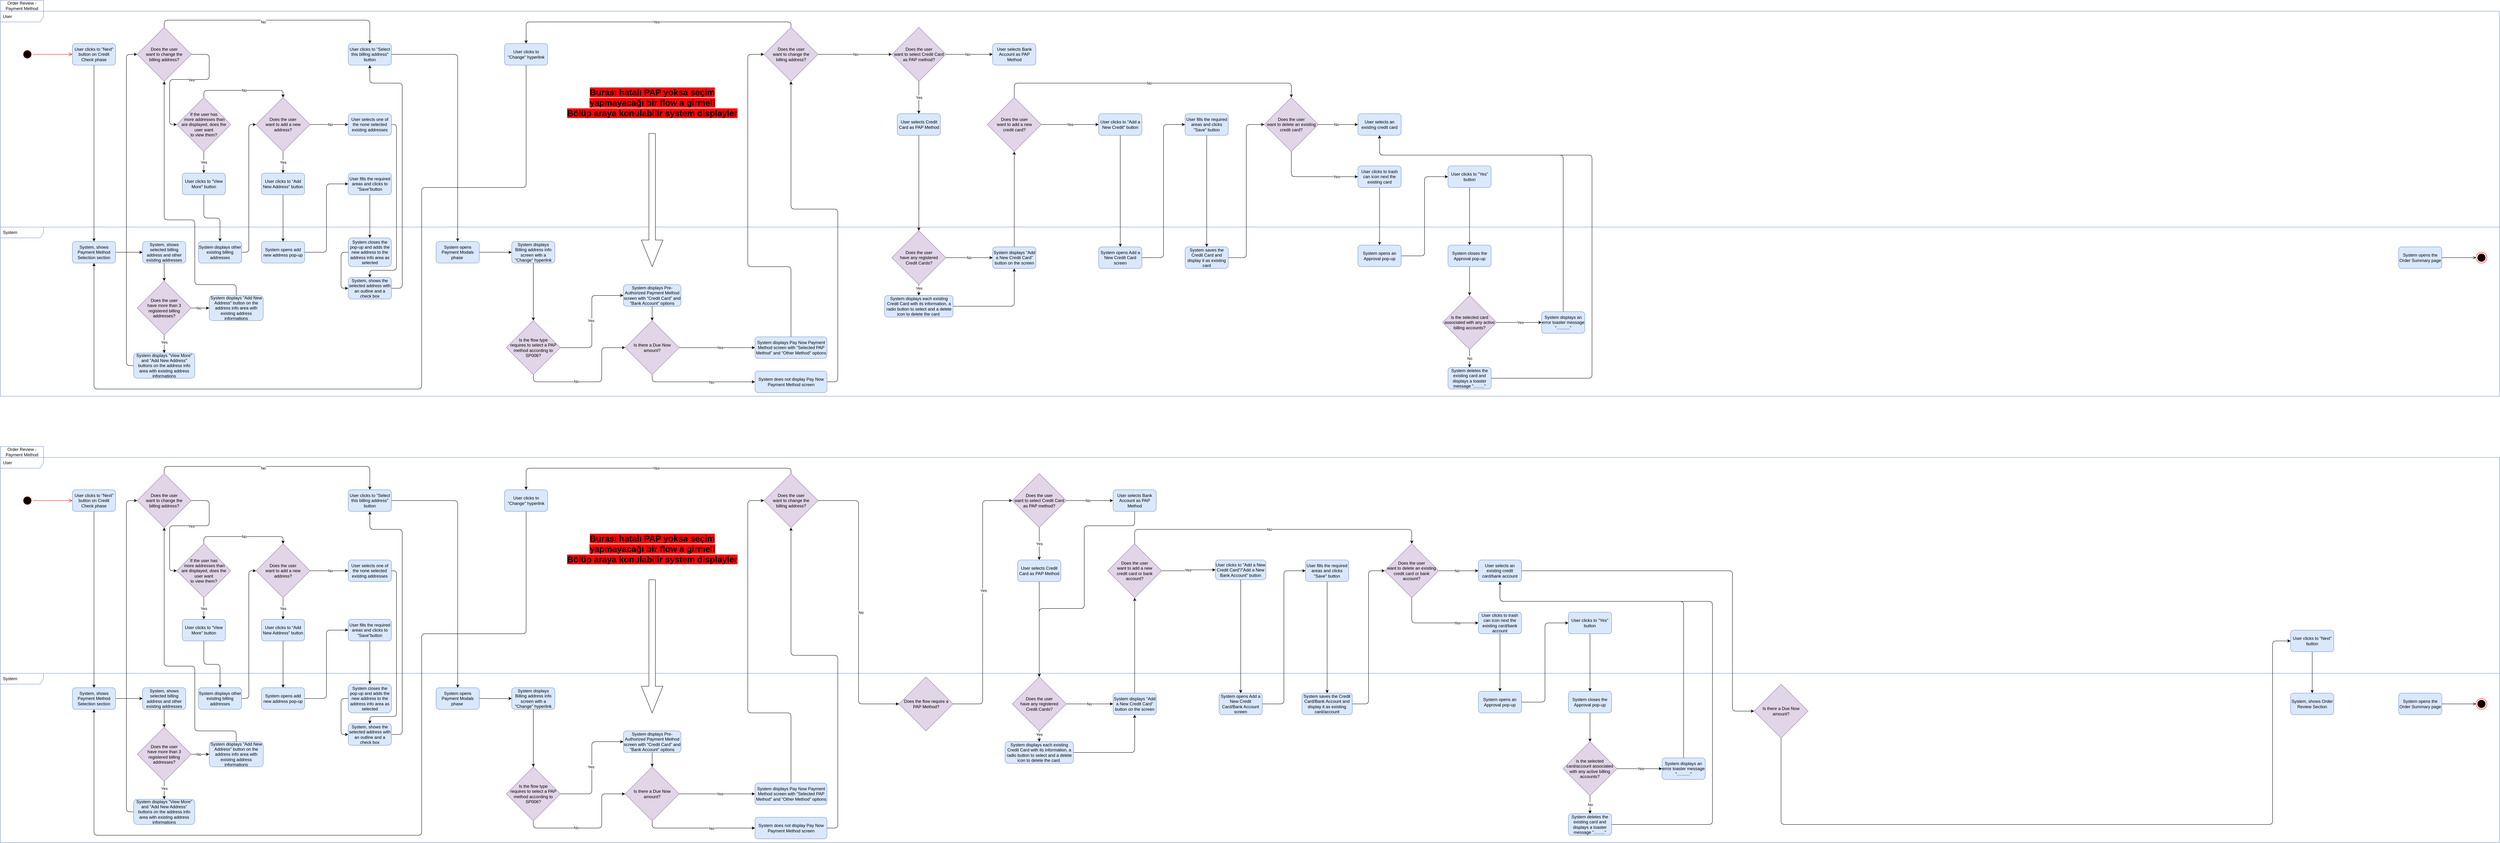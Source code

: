 <mxfile version="20.8.13" type="github">
  <diagram id="C5RBs43oDa-KdzZeNtuy" name="Page-1">
    <mxGraphModel dx="4780" dy="4201" grid="1" gridSize="10" guides="1" tooltips="1" connect="1" arrows="1" fold="1" page="1" pageScale="1" pageWidth="1169" pageHeight="827" math="0" shadow="0">
      <root>
        <mxCell id="WIyWlLk6GJQsqaUBKTNV-0" />
        <mxCell id="WIyWlLk6GJQsqaUBKTNV-1" parent="WIyWlLk6GJQsqaUBKTNV-0" />
        <mxCell id="Vh_eDv6WG60vxoZglGoL-0" value="System" style="shape=umlFrame;whiteSpace=wrap;html=1;width=120;height=30;boundedLbl=1;verticalAlign=middle;align=left;spacingLeft=5;fillColor=none;strokeColor=#6c8ebf;" vertex="1" parent="WIyWlLk6GJQsqaUBKTNV-1">
          <mxGeometry x="50" y="-910" width="6940" height="470" as="geometry" />
        </mxCell>
        <mxCell id="Vh_eDv6WG60vxoZglGoL-1" value="User" style="shape=umlFrame;whiteSpace=wrap;html=1;width=120;height=30;boundedLbl=1;verticalAlign=middle;align=left;spacingLeft=5;fillColor=none;strokeColor=#6c8ebf;" vertex="1" parent="WIyWlLk6GJQsqaUBKTNV-1">
          <mxGeometry x="50" y="-1510" width="6940" height="600" as="geometry" />
        </mxCell>
        <mxCell id="Vh_eDv6WG60vxoZglGoL-2" value="" style="ellipse;html=1;shape=startState;fillColor=#000000;strokeColor=#ff0000;" vertex="1" parent="WIyWlLk6GJQsqaUBKTNV-1">
          <mxGeometry x="110" y="-1405" width="30" height="30" as="geometry" />
        </mxCell>
        <mxCell id="Vh_eDv6WG60vxoZglGoL-3" value="" style="edgeStyle=orthogonalEdgeStyle;html=1;verticalAlign=bottom;endArrow=open;endSize=8;strokeColor=#ff0000;rounded=0;entryX=0;entryY=0.5;entryDx=0;entryDy=0;" edge="1" parent="WIyWlLk6GJQsqaUBKTNV-1" source="Vh_eDv6WG60vxoZglGoL-2" target="Vh_eDv6WG60vxoZglGoL-5">
          <mxGeometry relative="1" as="geometry">
            <mxPoint x="125" y="-1315" as="targetPoint" />
          </mxGeometry>
        </mxCell>
        <mxCell id="Vh_eDv6WG60vxoZglGoL-21" style="edgeStyle=orthogonalEdgeStyle;rounded=1;orthogonalLoop=1;jettySize=auto;html=1;entryX=0.5;entryY=0;entryDx=0;entryDy=0;" edge="1" parent="WIyWlLk6GJQsqaUBKTNV-1" source="Vh_eDv6WG60vxoZglGoL-5" target="Vh_eDv6WG60vxoZglGoL-17">
          <mxGeometry relative="1" as="geometry" />
        </mxCell>
        <mxCell id="Vh_eDv6WG60vxoZglGoL-5" value="User clicks to &quot;Next&quot; button on Credit Check phase" style="whiteSpace=wrap;html=1;fillColor=#dae8fc;strokeColor=#6c8ebf;rounded=1;" vertex="1" parent="WIyWlLk6GJQsqaUBKTNV-1">
          <mxGeometry x="250" y="-1420" width="120" height="60" as="geometry" />
        </mxCell>
        <mxCell id="Vh_eDv6WG60vxoZglGoL-24" style="edgeStyle=orthogonalEdgeStyle;rounded=1;orthogonalLoop=1;jettySize=auto;html=1;entryX=0.5;entryY=0;entryDx=0;entryDy=0;exitX=0.5;exitY=0;exitDx=0;exitDy=0;" edge="1" parent="WIyWlLk6GJQsqaUBKTNV-1" source="Vh_eDv6WG60vxoZglGoL-13" target="Vh_eDv6WG60vxoZglGoL-23">
          <mxGeometry relative="1" as="geometry" />
        </mxCell>
        <mxCell id="Vh_eDv6WG60vxoZglGoL-25" value="No" style="edgeLabel;html=1;align=center;verticalAlign=middle;resizable=0;points=[];" vertex="1" connectable="0" parent="Vh_eDv6WG60vxoZglGoL-24">
          <mxGeometry x="0.245" y="-1" relative="1" as="geometry">
            <mxPoint x="-114" y="4" as="offset" />
          </mxGeometry>
        </mxCell>
        <mxCell id="Vh_eDv6WG60vxoZglGoL-90" style="edgeStyle=orthogonalEdgeStyle;rounded=1;orthogonalLoop=1;jettySize=auto;html=1;entryX=0;entryY=0.5;entryDx=0;entryDy=0;" edge="1" parent="WIyWlLk6GJQsqaUBKTNV-1" source="Vh_eDv6WG60vxoZglGoL-13" target="Vh_eDv6WG60vxoZglGoL-60">
          <mxGeometry relative="1" as="geometry">
            <Array as="points">
              <mxPoint x="630" y="-1390" />
              <mxPoint x="630" y="-1320" />
              <mxPoint x="520" y="-1320" />
              <mxPoint x="520" y="-1195" />
            </Array>
          </mxGeometry>
        </mxCell>
        <mxCell id="Vh_eDv6WG60vxoZglGoL-91" value="Yes" style="edgeLabel;html=1;align=center;verticalAlign=middle;resizable=0;points=[];" vertex="1" connectable="0" parent="Vh_eDv6WG60vxoZglGoL-90">
          <mxGeometry x="-0.148" y="1" relative="1" as="geometry">
            <mxPoint x="-10" as="offset" />
          </mxGeometry>
        </mxCell>
        <mxCell id="Vh_eDv6WG60vxoZglGoL-13" value="Does the user &lt;br&gt;want to change the &lt;br&gt;billing address?" style="rhombus;whiteSpace=wrap;html=1;fillColor=#e1d5e7;strokeColor=#9673a6;" vertex="1" parent="WIyWlLk6GJQsqaUBKTNV-1">
          <mxGeometry x="430" y="-1465" width="150" height="150" as="geometry" />
        </mxCell>
        <mxCell id="Vh_eDv6WG60vxoZglGoL-14" style="edgeStyle=orthogonalEdgeStyle;rounded=0;orthogonalLoop=1;jettySize=auto;html=1;entryX=0;entryY=0.5;entryDx=0;entryDy=0;endArrow=open;endFill=0;" edge="1" parent="WIyWlLk6GJQsqaUBKTNV-1" source="Vh_eDv6WG60vxoZglGoL-15" target="Vh_eDv6WG60vxoZglGoL-18">
          <mxGeometry relative="1" as="geometry" />
        </mxCell>
        <mxCell id="Vh_eDv6WG60vxoZglGoL-15" value="System opens the Order Summary page" style="whiteSpace=wrap;html=1;fillColor=#dae8fc;strokeColor=#6c8ebf;rounded=1;" vertex="1" parent="WIyWlLk6GJQsqaUBKTNV-1">
          <mxGeometry x="6710" y="-855" width="120" height="60" as="geometry" />
        </mxCell>
        <mxCell id="Vh_eDv6WG60vxoZglGoL-58" style="edgeStyle=orthogonalEdgeStyle;rounded=1;orthogonalLoop=1;jettySize=auto;html=1;entryX=0;entryY=0.5;entryDx=0;entryDy=0;" edge="1" parent="WIyWlLk6GJQsqaUBKTNV-1" source="Vh_eDv6WG60vxoZglGoL-17" target="Vh_eDv6WG60vxoZglGoL-47">
          <mxGeometry relative="1" as="geometry" />
        </mxCell>
        <mxCell id="Vh_eDv6WG60vxoZglGoL-17" value="System, shows Payment Method Selection section" style="whiteSpace=wrap;html=1;fillColor=#dae8fc;strokeColor=#6c8ebf;rounded=1;" vertex="1" parent="WIyWlLk6GJQsqaUBKTNV-1">
          <mxGeometry x="250" y="-870" width="120" height="60" as="geometry" />
        </mxCell>
        <mxCell id="Vh_eDv6WG60vxoZglGoL-18" value="" style="ellipse;html=1;shape=endState;fillColor=#000000;strokeColor=#ff0000;" vertex="1" parent="WIyWlLk6GJQsqaUBKTNV-1">
          <mxGeometry x="6925" y="-840" width="30" height="30" as="geometry" />
        </mxCell>
        <mxCell id="Vh_eDv6WG60vxoZglGoL-19" value="Order Review - Payment Method" style="rounded=0;whiteSpace=wrap;html=1;fillColor=none;strokeColor=#6c8ebf;" vertex="1" parent="WIyWlLk6GJQsqaUBKTNV-1">
          <mxGeometry x="50" y="-1540" width="120" height="30" as="geometry" />
        </mxCell>
        <mxCell id="Vh_eDv6WG60vxoZglGoL-70" style="edgeStyle=orthogonalEdgeStyle;rounded=1;orthogonalLoop=1;jettySize=auto;html=1;entryX=0.5;entryY=0;entryDx=0;entryDy=0;" edge="1" parent="WIyWlLk6GJQsqaUBKTNV-1" source="Vh_eDv6WG60vxoZglGoL-23" target="Vh_eDv6WG60vxoZglGoL-69">
          <mxGeometry relative="1" as="geometry" />
        </mxCell>
        <mxCell id="Vh_eDv6WG60vxoZglGoL-23" value="User clicks to &quot;Select this billing address&quot; button" style="whiteSpace=wrap;html=1;fillColor=#dae8fc;strokeColor=#6c8ebf;rounded=1;" vertex="1" parent="WIyWlLk6GJQsqaUBKTNV-1">
          <mxGeometry x="1016" y="-1420" width="120" height="60" as="geometry" />
        </mxCell>
        <mxCell id="Vh_eDv6WG60vxoZglGoL-31" style="edgeStyle=orthogonalEdgeStyle;rounded=1;orthogonalLoop=1;jettySize=auto;html=1;entryX=0;entryY=0.5;entryDx=0;entryDy=0;" edge="1" parent="WIyWlLk6GJQsqaUBKTNV-1" source="Vh_eDv6WG60vxoZglGoL-27" target="Vh_eDv6WG60vxoZglGoL-30">
          <mxGeometry relative="1" as="geometry" />
        </mxCell>
        <mxCell id="Vh_eDv6WG60vxoZglGoL-32" value="No" style="edgeLabel;html=1;align=center;verticalAlign=middle;resizable=0;points=[];" vertex="1" connectable="0" parent="Vh_eDv6WG60vxoZglGoL-31">
          <mxGeometry x="0.213" y="-2" relative="1" as="geometry">
            <mxPoint x="-9" y="-2" as="offset" />
          </mxGeometry>
        </mxCell>
        <mxCell id="Vh_eDv6WG60vxoZglGoL-38" style="edgeStyle=orthogonalEdgeStyle;rounded=1;orthogonalLoop=1;jettySize=auto;html=1;entryX=0.5;entryY=0;entryDx=0;entryDy=0;" edge="1" parent="WIyWlLk6GJQsqaUBKTNV-1" source="Vh_eDv6WG60vxoZglGoL-27" target="Vh_eDv6WG60vxoZglGoL-35">
          <mxGeometry relative="1" as="geometry" />
        </mxCell>
        <mxCell id="Vh_eDv6WG60vxoZglGoL-39" value="Yes" style="edgeLabel;html=1;align=center;verticalAlign=middle;resizable=0;points=[];" vertex="1" connectable="0" parent="Vh_eDv6WG60vxoZglGoL-38">
          <mxGeometry x="0.22" relative="1" as="geometry">
            <mxPoint y="-7" as="offset" />
          </mxGeometry>
        </mxCell>
        <mxCell id="Vh_eDv6WG60vxoZglGoL-27" value="Does the user &lt;br&gt;want to add a new address?" style="rhombus;whiteSpace=wrap;html=1;fillColor=#e1d5e7;strokeColor=#9673a6;" vertex="1" parent="WIyWlLk6GJQsqaUBKTNV-1">
          <mxGeometry x="760" y="-1270" width="150" height="150" as="geometry" />
        </mxCell>
        <mxCell id="Vh_eDv6WG60vxoZglGoL-50" style="edgeStyle=orthogonalEdgeStyle;rounded=1;orthogonalLoop=1;jettySize=auto;html=1;entryX=0.5;entryY=0;entryDx=0;entryDy=0;" edge="1" parent="WIyWlLk6GJQsqaUBKTNV-1" source="Vh_eDv6WG60vxoZglGoL-30" target="Vh_eDv6WG60vxoZglGoL-33">
          <mxGeometry relative="1" as="geometry">
            <Array as="points">
              <mxPoint x="1150" y="-1195" />
              <mxPoint x="1150" y="-790" />
              <mxPoint x="1076" y="-790" />
            </Array>
          </mxGeometry>
        </mxCell>
        <mxCell id="Vh_eDv6WG60vxoZglGoL-30" value="User selects one of the none selected existing addresses" style="whiteSpace=wrap;html=1;fillColor=#dae8fc;strokeColor=#6c8ebf;rounded=1;" vertex="1" parent="WIyWlLk6GJQsqaUBKTNV-1">
          <mxGeometry x="1016" y="-1225" width="120" height="60" as="geometry" />
        </mxCell>
        <mxCell id="Vh_eDv6WG60vxoZglGoL-34" style="edgeStyle=orthogonalEdgeStyle;rounded=1;orthogonalLoop=1;jettySize=auto;html=1;entryX=0.5;entryY=1;entryDx=0;entryDy=0;" edge="1" parent="WIyWlLk6GJQsqaUBKTNV-1" source="Vh_eDv6WG60vxoZglGoL-33" target="Vh_eDv6WG60vxoZglGoL-23">
          <mxGeometry relative="1" as="geometry">
            <Array as="points">
              <mxPoint x="1166" y="-740" />
              <mxPoint x="1166" y="-1310" />
              <mxPoint x="1076" y="-1310" />
            </Array>
          </mxGeometry>
        </mxCell>
        <mxCell id="Vh_eDv6WG60vxoZglGoL-33" value="System, shows the selected address with an outline and a check box" style="whiteSpace=wrap;html=1;fillColor=#dae8fc;strokeColor=#6c8ebf;rounded=1;" vertex="1" parent="WIyWlLk6GJQsqaUBKTNV-1">
          <mxGeometry x="1016" y="-770" width="120" height="60" as="geometry" />
        </mxCell>
        <mxCell id="Vh_eDv6WG60vxoZglGoL-40" style="edgeStyle=orthogonalEdgeStyle;rounded=1;orthogonalLoop=1;jettySize=auto;html=1;entryX=0.5;entryY=0;entryDx=0;entryDy=0;" edge="1" parent="WIyWlLk6GJQsqaUBKTNV-1" source="Vh_eDv6WG60vxoZglGoL-35" target="Vh_eDv6WG60vxoZglGoL-36">
          <mxGeometry relative="1" as="geometry" />
        </mxCell>
        <mxCell id="Vh_eDv6WG60vxoZglGoL-35" value="User clicks to &quot;Add New Address&quot; button" style="whiteSpace=wrap;html=1;fillColor=#dae8fc;strokeColor=#6c8ebf;rounded=1;" vertex="1" parent="WIyWlLk6GJQsqaUBKTNV-1">
          <mxGeometry x="775" y="-1060" width="120" height="60" as="geometry" />
        </mxCell>
        <mxCell id="Vh_eDv6WG60vxoZglGoL-41" style="edgeStyle=orthogonalEdgeStyle;rounded=1;orthogonalLoop=1;jettySize=auto;html=1;entryX=0;entryY=0.5;entryDx=0;entryDy=0;" edge="1" parent="WIyWlLk6GJQsqaUBKTNV-1" source="Vh_eDv6WG60vxoZglGoL-36" target="Vh_eDv6WG60vxoZglGoL-37">
          <mxGeometry relative="1" as="geometry" />
        </mxCell>
        <mxCell id="Vh_eDv6WG60vxoZglGoL-36" value="System opens add new address pop-up" style="whiteSpace=wrap;html=1;fillColor=#dae8fc;strokeColor=#6c8ebf;rounded=1;" vertex="1" parent="WIyWlLk6GJQsqaUBKTNV-1">
          <mxGeometry x="775" y="-870" width="120" height="60" as="geometry" />
        </mxCell>
        <mxCell id="Vh_eDv6WG60vxoZglGoL-45" style="edgeStyle=orthogonalEdgeStyle;rounded=1;orthogonalLoop=1;jettySize=auto;html=1;entryX=0.5;entryY=0;entryDx=0;entryDy=0;" edge="1" parent="WIyWlLk6GJQsqaUBKTNV-1" source="Vh_eDv6WG60vxoZglGoL-37" target="Vh_eDv6WG60vxoZglGoL-42">
          <mxGeometry relative="1" as="geometry">
            <Array as="points">
              <mxPoint x="1076" y="-910" />
              <mxPoint x="1076" y="-910" />
            </Array>
          </mxGeometry>
        </mxCell>
        <mxCell id="Vh_eDv6WG60vxoZglGoL-37" value="User fills the required areas and clicks to &quot;Save&quot;button" style="whiteSpace=wrap;html=1;fillColor=#dae8fc;strokeColor=#6c8ebf;rounded=1;" vertex="1" parent="WIyWlLk6GJQsqaUBKTNV-1">
          <mxGeometry x="1016" y="-1060" width="120" height="60" as="geometry" />
        </mxCell>
        <mxCell id="Vh_eDv6WG60vxoZglGoL-44" style="edgeStyle=orthogonalEdgeStyle;rounded=1;orthogonalLoop=1;jettySize=auto;html=1;entryX=0;entryY=0.5;entryDx=0;entryDy=0;" edge="1" parent="WIyWlLk6GJQsqaUBKTNV-1" source="Vh_eDv6WG60vxoZglGoL-42" target="Vh_eDv6WG60vxoZglGoL-33">
          <mxGeometry relative="1" as="geometry">
            <Array as="points">
              <mxPoint x="996" y="-840" />
              <mxPoint x="996" y="-740" />
            </Array>
          </mxGeometry>
        </mxCell>
        <mxCell id="Vh_eDv6WG60vxoZglGoL-42" value="System closes the pop-up and adds the new address to the address info area as selected" style="whiteSpace=wrap;html=1;fillColor=#dae8fc;strokeColor=#6c8ebf;rounded=1;" vertex="1" parent="WIyWlLk6GJQsqaUBKTNV-1">
          <mxGeometry x="1016" y="-880" width="120" height="80" as="geometry" />
        </mxCell>
        <mxCell id="Vh_eDv6WG60vxoZglGoL-51" style="edgeStyle=orthogonalEdgeStyle;rounded=1;orthogonalLoop=1;jettySize=auto;html=1;" edge="1" parent="WIyWlLk6GJQsqaUBKTNV-1" source="Vh_eDv6WG60vxoZglGoL-47" target="Vh_eDv6WG60vxoZglGoL-48">
          <mxGeometry relative="1" as="geometry" />
        </mxCell>
        <mxCell id="Vh_eDv6WG60vxoZglGoL-47" value="System, shows selected billing address and other existing addresses" style="whiteSpace=wrap;html=1;fillColor=#dae8fc;strokeColor=#6c8ebf;rounded=1;" vertex="1" parent="WIyWlLk6GJQsqaUBKTNV-1">
          <mxGeometry x="445" y="-870" width="120" height="60" as="geometry" />
        </mxCell>
        <mxCell id="Vh_eDv6WG60vxoZglGoL-52" style="edgeStyle=orthogonalEdgeStyle;rounded=1;orthogonalLoop=1;jettySize=auto;html=1;entryX=0.5;entryY=0;entryDx=0;entryDy=0;" edge="1" parent="WIyWlLk6GJQsqaUBKTNV-1" source="Vh_eDv6WG60vxoZglGoL-48" target="Vh_eDv6WG60vxoZglGoL-49">
          <mxGeometry relative="1" as="geometry" />
        </mxCell>
        <mxCell id="Vh_eDv6WG60vxoZglGoL-53" value="Yes" style="edgeLabel;html=1;align=center;verticalAlign=middle;resizable=0;points=[];" vertex="1" connectable="0" parent="Vh_eDv6WG60vxoZglGoL-52">
          <mxGeometry x="-0.32" y="-1" relative="1" as="geometry">
            <mxPoint x="1" y="3" as="offset" />
          </mxGeometry>
        </mxCell>
        <mxCell id="Vh_eDv6WG60vxoZglGoL-55" style="edgeStyle=orthogonalEdgeStyle;rounded=1;orthogonalLoop=1;jettySize=auto;html=1;entryX=0;entryY=0.5;entryDx=0;entryDy=0;" edge="1" parent="WIyWlLk6GJQsqaUBKTNV-1" source="Vh_eDv6WG60vxoZglGoL-48" target="Vh_eDv6WG60vxoZglGoL-54">
          <mxGeometry relative="1" as="geometry" />
        </mxCell>
        <mxCell id="Vh_eDv6WG60vxoZglGoL-56" value="No" style="edgeLabel;html=1;align=center;verticalAlign=middle;resizable=0;points=[];" vertex="1" connectable="0" parent="Vh_eDv6WG60vxoZglGoL-55">
          <mxGeometry x="0.173" y="-2" relative="1" as="geometry">
            <mxPoint x="-9" y="-2" as="offset" />
          </mxGeometry>
        </mxCell>
        <mxCell id="Vh_eDv6WG60vxoZglGoL-48" value="Does the user &lt;br&gt;have more than 3 registered billing addresses?" style="rhombus;whiteSpace=wrap;html=1;fillColor=#e1d5e7;strokeColor=#9673a6;" vertex="1" parent="WIyWlLk6GJQsqaUBKTNV-1">
          <mxGeometry x="430" y="-760" width="150" height="150" as="geometry" />
        </mxCell>
        <mxCell id="Vh_eDv6WG60vxoZglGoL-57" style="edgeStyle=orthogonalEdgeStyle;rounded=1;orthogonalLoop=1;jettySize=auto;html=1;entryX=0;entryY=0.5;entryDx=0;entryDy=0;" edge="1" parent="WIyWlLk6GJQsqaUBKTNV-1" source="Vh_eDv6WG60vxoZglGoL-49" target="Vh_eDv6WG60vxoZglGoL-13">
          <mxGeometry relative="1" as="geometry">
            <Array as="points">
              <mxPoint x="400" y="-525" />
              <mxPoint x="400" y="-1390" />
            </Array>
          </mxGeometry>
        </mxCell>
        <mxCell id="Vh_eDv6WG60vxoZglGoL-49" value="System displays &quot;View More&quot; and &quot;Add New Address&quot; buttons on the address info area with existing address informations" style="whiteSpace=wrap;html=1;fillColor=#dae8fc;strokeColor=#6c8ebf;rounded=1;" vertex="1" parent="WIyWlLk6GJQsqaUBKTNV-1">
          <mxGeometry x="420" y="-560" width="170" height="70" as="geometry" />
        </mxCell>
        <mxCell id="Vh_eDv6WG60vxoZglGoL-59" style="edgeStyle=orthogonalEdgeStyle;rounded=1;orthogonalLoop=1;jettySize=auto;html=1;entryX=0.5;entryY=1;entryDx=0;entryDy=0;" edge="1" parent="WIyWlLk6GJQsqaUBKTNV-1" source="Vh_eDv6WG60vxoZglGoL-54" target="Vh_eDv6WG60vxoZglGoL-13">
          <mxGeometry relative="1" as="geometry">
            <Array as="points">
              <mxPoint x="705" y="-750" />
              <mxPoint x="590" y="-750" />
              <mxPoint x="590" y="-930" />
              <mxPoint x="505" y="-930" />
            </Array>
          </mxGeometry>
        </mxCell>
        <mxCell id="Vh_eDv6WG60vxoZglGoL-54" value="System displays &quot;Add New Address&quot; button on the address info area with existing address informations" style="whiteSpace=wrap;html=1;fillColor=#dae8fc;strokeColor=#6c8ebf;rounded=1;" vertex="1" parent="WIyWlLk6GJQsqaUBKTNV-1">
          <mxGeometry x="630" y="-720" width="150" height="70" as="geometry" />
        </mxCell>
        <mxCell id="Vh_eDv6WG60vxoZglGoL-61" style="edgeStyle=orthogonalEdgeStyle;rounded=1;orthogonalLoop=1;jettySize=auto;html=1;entryX=0.5;entryY=0;entryDx=0;entryDy=0;exitX=0.5;exitY=0;exitDx=0;exitDy=0;" edge="1" parent="WIyWlLk6GJQsqaUBKTNV-1" source="Vh_eDv6WG60vxoZglGoL-60" target="Vh_eDv6WG60vxoZglGoL-27">
          <mxGeometry relative="1" as="geometry" />
        </mxCell>
        <mxCell id="Vh_eDv6WG60vxoZglGoL-62" value="No" style="edgeLabel;html=1;align=center;verticalAlign=middle;resizable=0;points=[];" vertex="1" connectable="0" parent="Vh_eDv6WG60vxoZglGoL-61">
          <mxGeometry x="-0.292" y="1" relative="1" as="geometry">
            <mxPoint x="40" y="1" as="offset" />
          </mxGeometry>
        </mxCell>
        <mxCell id="Vh_eDv6WG60vxoZglGoL-66" style="edgeStyle=orthogonalEdgeStyle;rounded=1;orthogonalLoop=1;jettySize=auto;html=1;" edge="1" parent="WIyWlLk6GJQsqaUBKTNV-1" source="Vh_eDv6WG60vxoZglGoL-60" target="Vh_eDv6WG60vxoZglGoL-63">
          <mxGeometry relative="1" as="geometry" />
        </mxCell>
        <mxCell id="Vh_eDv6WG60vxoZglGoL-67" value="Yes" style="edgeLabel;html=1;align=center;verticalAlign=middle;resizable=0;points=[];" vertex="1" connectable="0" parent="Vh_eDv6WG60vxoZglGoL-66">
          <mxGeometry x="0.167" y="2" relative="1" as="geometry">
            <mxPoint x="-2" y="-5" as="offset" />
          </mxGeometry>
        </mxCell>
        <mxCell id="Vh_eDv6WG60vxoZglGoL-60" value="If the user has&lt;br&gt;&amp;nbsp;more addresses than &lt;br&gt;are displayed, does the user want &lt;br&gt;to view them?" style="rhombus;whiteSpace=wrap;html=1;fillColor=#e1d5e7;strokeColor=#9673a6;" vertex="1" parent="WIyWlLk6GJQsqaUBKTNV-1">
          <mxGeometry x="540" y="-1270" width="150" height="150" as="geometry" />
        </mxCell>
        <mxCell id="Vh_eDv6WG60vxoZglGoL-65" style="edgeStyle=orthogonalEdgeStyle;rounded=1;orthogonalLoop=1;jettySize=auto;html=1;entryX=0.5;entryY=0;entryDx=0;entryDy=0;" edge="1" parent="WIyWlLk6GJQsqaUBKTNV-1" source="Vh_eDv6WG60vxoZglGoL-63" target="Vh_eDv6WG60vxoZglGoL-64">
          <mxGeometry relative="1" as="geometry" />
        </mxCell>
        <mxCell id="Vh_eDv6WG60vxoZglGoL-63" value="User clicks to &quot;View More&quot; button" style="whiteSpace=wrap;html=1;fillColor=#dae8fc;strokeColor=#6c8ebf;rounded=1;" vertex="1" parent="WIyWlLk6GJQsqaUBKTNV-1">
          <mxGeometry x="555" y="-1060" width="120" height="60" as="geometry" />
        </mxCell>
        <mxCell id="Vh_eDv6WG60vxoZglGoL-68" style="edgeStyle=orthogonalEdgeStyle;rounded=1;orthogonalLoop=1;jettySize=auto;html=1;entryX=0;entryY=0.5;entryDx=0;entryDy=0;" edge="1" parent="WIyWlLk6GJQsqaUBKTNV-1" source="Vh_eDv6WG60vxoZglGoL-64" target="Vh_eDv6WG60vxoZglGoL-27">
          <mxGeometry relative="1" as="geometry" />
        </mxCell>
        <mxCell id="Vh_eDv6WG60vxoZglGoL-64" value="System displays other existing billing addresses" style="whiteSpace=wrap;html=1;fillColor=#dae8fc;strokeColor=#6c8ebf;rounded=1;" vertex="1" parent="WIyWlLk6GJQsqaUBKTNV-1">
          <mxGeometry x="600" y="-870" width="120" height="60" as="geometry" />
        </mxCell>
        <mxCell id="Vh_eDv6WG60vxoZglGoL-76" style="edgeStyle=orthogonalEdgeStyle;rounded=1;orthogonalLoop=1;jettySize=auto;html=1;entryX=0;entryY=0.5;entryDx=0;entryDy=0;" edge="1" parent="WIyWlLk6GJQsqaUBKTNV-1" source="Vh_eDv6WG60vxoZglGoL-69" target="Vh_eDv6WG60vxoZglGoL-71">
          <mxGeometry relative="1" as="geometry" />
        </mxCell>
        <mxCell id="Vh_eDv6WG60vxoZglGoL-69" value="System opens Payment Modals phase&amp;nbsp;" style="whiteSpace=wrap;html=1;fillColor=#dae8fc;strokeColor=#6c8ebf;rounded=1;" vertex="1" parent="WIyWlLk6GJQsqaUBKTNV-1">
          <mxGeometry x="1260" y="-870" width="120" height="60" as="geometry" />
        </mxCell>
        <mxCell id="Vh_eDv6WG60vxoZglGoL-121" style="edgeStyle=orthogonalEdgeStyle;rounded=1;orthogonalLoop=1;jettySize=auto;html=1;entryX=0.5;entryY=0;entryDx=0;entryDy=0;" edge="1" parent="WIyWlLk6GJQsqaUBKTNV-1" source="Vh_eDv6WG60vxoZglGoL-71" target="Vh_eDv6WG60vxoZglGoL-119">
          <mxGeometry relative="1" as="geometry" />
        </mxCell>
        <mxCell id="Vh_eDv6WG60vxoZglGoL-71" value="System displays Billing address info screen with a &quot;Change&quot; hyperlink" style="whiteSpace=wrap;html=1;fillColor=#dae8fc;strokeColor=#6c8ebf;rounded=1;" vertex="1" parent="WIyWlLk6GJQsqaUBKTNV-1">
          <mxGeometry x="1470" y="-870" width="120" height="60" as="geometry" />
        </mxCell>
        <mxCell id="Vh_eDv6WG60vxoZglGoL-78" style="edgeStyle=orthogonalEdgeStyle;rounded=1;orthogonalLoop=1;jettySize=auto;html=1;" edge="1" parent="WIyWlLk6GJQsqaUBKTNV-1" source="Vh_eDv6WG60vxoZglGoL-72" target="Vh_eDv6WG60vxoZglGoL-74">
          <mxGeometry relative="1" as="geometry" />
        </mxCell>
        <mxCell id="Vh_eDv6WG60vxoZglGoL-72" value="System displays Pre-Authorized Payment Method screen with &quot;Credit Card&quot; and &quot;Bank Account&quot; options" style="whiteSpace=wrap;html=1;fillColor=#dae8fc;strokeColor=#6c8ebf;rounded=1;" vertex="1" parent="WIyWlLk6GJQsqaUBKTNV-1">
          <mxGeometry x="1780" y="-750" width="160" height="60" as="geometry" />
        </mxCell>
        <mxCell id="Vh_eDv6WG60vxoZglGoL-79" style="edgeStyle=orthogonalEdgeStyle;rounded=1;orthogonalLoop=1;jettySize=auto;html=1;entryX=0;entryY=0.5;entryDx=0;entryDy=0;" edge="1" parent="WIyWlLk6GJQsqaUBKTNV-1" source="Vh_eDv6WG60vxoZglGoL-74" target="Vh_eDv6WG60vxoZglGoL-75">
          <mxGeometry relative="1" as="geometry" />
        </mxCell>
        <mxCell id="Vh_eDv6WG60vxoZglGoL-80" value="Yes" style="edgeLabel;html=1;align=center;verticalAlign=middle;resizable=0;points=[];" vertex="1" connectable="0" parent="Vh_eDv6WG60vxoZglGoL-79">
          <mxGeometry x="0.165" relative="1" as="geometry">
            <mxPoint x="-10" as="offset" />
          </mxGeometry>
        </mxCell>
        <mxCell id="Vh_eDv6WG60vxoZglGoL-87" style="edgeStyle=orthogonalEdgeStyle;rounded=1;orthogonalLoop=1;jettySize=auto;html=1;entryX=0;entryY=0.5;entryDx=0;entryDy=0;" edge="1" parent="WIyWlLk6GJQsqaUBKTNV-1" source="Vh_eDv6WG60vxoZglGoL-74" target="Vh_eDv6WG60vxoZglGoL-86">
          <mxGeometry relative="1" as="geometry">
            <Array as="points">
              <mxPoint x="1860" y="-480" />
            </Array>
          </mxGeometry>
        </mxCell>
        <mxCell id="Vh_eDv6WG60vxoZglGoL-88" value="No" style="edgeLabel;html=1;align=center;verticalAlign=middle;resizable=0;points=[];" vertex="1" connectable="0" parent="Vh_eDv6WG60vxoZglGoL-87">
          <mxGeometry x="0.212" y="-1" relative="1" as="geometry">
            <mxPoint as="offset" />
          </mxGeometry>
        </mxCell>
        <mxCell id="Vh_eDv6WG60vxoZglGoL-74" value="Is there a Due Now amount?" style="rhombus;whiteSpace=wrap;html=1;fillColor=#e1d5e7;strokeColor=#9673a6;" vertex="1" parent="WIyWlLk6GJQsqaUBKTNV-1">
          <mxGeometry x="1785" y="-650" width="150" height="150" as="geometry" />
        </mxCell>
        <mxCell id="Vh_eDv6WG60vxoZglGoL-84" style="edgeStyle=orthogonalEdgeStyle;rounded=1;orthogonalLoop=1;jettySize=auto;html=1;entryX=0;entryY=0.5;entryDx=0;entryDy=0;" edge="1" parent="WIyWlLk6GJQsqaUBKTNV-1" source="Vh_eDv6WG60vxoZglGoL-75" target="Vh_eDv6WG60vxoZglGoL-81">
          <mxGeometry relative="1" as="geometry">
            <Array as="points">
              <mxPoint x="2245.57" y="-800" />
              <mxPoint x="2125.57" y="-800" />
              <mxPoint x="2125.57" y="-1390" />
            </Array>
          </mxGeometry>
        </mxCell>
        <mxCell id="Vh_eDv6WG60vxoZglGoL-75" value="System displays&amp;nbsp;Pay Now Payment Method screen with &quot;Selected PAP Method&quot; and &quot;Other Method&quot; options" style="whiteSpace=wrap;html=1;fillColor=#dae8fc;strokeColor=#6c8ebf;rounded=1;" vertex="1" parent="WIyWlLk6GJQsqaUBKTNV-1">
          <mxGeometry x="2145.57" y="-605" width="200" height="60" as="geometry" />
        </mxCell>
        <mxCell id="Vh_eDv6WG60vxoZglGoL-93" style="edgeStyle=orthogonalEdgeStyle;rounded=1;orthogonalLoop=1;jettySize=auto;html=1;entryX=0.5;entryY=0;entryDx=0;entryDy=0;" edge="1" parent="WIyWlLk6GJQsqaUBKTNV-1" source="Vh_eDv6WG60vxoZglGoL-81" target="Vh_eDv6WG60vxoZglGoL-92">
          <mxGeometry relative="1" as="geometry">
            <Array as="points">
              <mxPoint x="2246" y="-1480" />
              <mxPoint x="1510" y="-1480" />
            </Array>
          </mxGeometry>
        </mxCell>
        <mxCell id="Vh_eDv6WG60vxoZglGoL-94" value="Yes" style="edgeLabel;html=1;align=center;verticalAlign=middle;resizable=0;points=[];" vertex="1" connectable="0" parent="Vh_eDv6WG60vxoZglGoL-93">
          <mxGeometry x="-0.203" y="4" relative="1" as="geometry">
            <mxPoint x="-67" y="-4" as="offset" />
          </mxGeometry>
        </mxCell>
        <mxCell id="Vh_eDv6WG60vxoZglGoL-97" style="edgeStyle=orthogonalEdgeStyle;rounded=1;orthogonalLoop=1;jettySize=auto;html=1;entryX=0;entryY=0.5;entryDx=0;entryDy=0;" edge="1" parent="WIyWlLk6GJQsqaUBKTNV-1" source="Vh_eDv6WG60vxoZglGoL-81" target="Vh_eDv6WG60vxoZglGoL-96">
          <mxGeometry relative="1" as="geometry" />
        </mxCell>
        <mxCell id="Vh_eDv6WG60vxoZglGoL-98" value="No" style="edgeLabel;html=1;align=center;verticalAlign=middle;resizable=0;points=[];" vertex="1" connectable="0" parent="Vh_eDv6WG60vxoZglGoL-97">
          <mxGeometry x="0.243" y="-5" relative="1" as="geometry">
            <mxPoint x="-23" y="-5" as="offset" />
          </mxGeometry>
        </mxCell>
        <mxCell id="Vh_eDv6WG60vxoZglGoL-81" value="Does the user&lt;br style=&quot;border-color: var(--border-color);&quot;&gt;want to change the&lt;br style=&quot;border-color: var(--border-color);&quot;&gt;billing address?" style="rhombus;whiteSpace=wrap;html=1;fillColor=#e1d5e7;strokeColor=#9673a6;" vertex="1" parent="WIyWlLk6GJQsqaUBKTNV-1">
          <mxGeometry x="2170.57" y="-1465" width="150" height="150" as="geometry" />
        </mxCell>
        <mxCell id="Vh_eDv6WG60vxoZglGoL-89" style="edgeStyle=orthogonalEdgeStyle;rounded=1;orthogonalLoop=1;jettySize=auto;html=1;entryX=0.5;entryY=1;entryDx=0;entryDy=0;" edge="1" parent="WIyWlLk6GJQsqaUBKTNV-1" source="Vh_eDv6WG60vxoZglGoL-86" target="Vh_eDv6WG60vxoZglGoL-81">
          <mxGeometry relative="1" as="geometry">
            <Array as="points">
              <mxPoint x="2375.57" y="-480" />
              <mxPoint x="2375.57" y="-960" />
              <mxPoint x="2245.57" y="-960" />
            </Array>
          </mxGeometry>
        </mxCell>
        <mxCell id="Vh_eDv6WG60vxoZglGoL-86" value="System does not display Pay Now Payment Method screen" style="whiteSpace=wrap;html=1;fillColor=#dae8fc;strokeColor=#6c8ebf;rounded=1;" vertex="1" parent="WIyWlLk6GJQsqaUBKTNV-1">
          <mxGeometry x="2145.57" y="-510" width="200" height="60" as="geometry" />
        </mxCell>
        <mxCell id="Vh_eDv6WG60vxoZglGoL-95" style="edgeStyle=orthogonalEdgeStyle;rounded=1;orthogonalLoop=1;jettySize=auto;html=1;entryX=0.5;entryY=1;entryDx=0;entryDy=0;" edge="1" parent="WIyWlLk6GJQsqaUBKTNV-1" source="Vh_eDv6WG60vxoZglGoL-92" target="Vh_eDv6WG60vxoZglGoL-17">
          <mxGeometry relative="1" as="geometry">
            <Array as="points">
              <mxPoint x="1510" y="-1020" />
              <mxPoint x="1220" y="-1020" />
              <mxPoint x="1220" y="-460" />
              <mxPoint x="310" y="-460" />
            </Array>
          </mxGeometry>
        </mxCell>
        <mxCell id="Vh_eDv6WG60vxoZglGoL-92" value="User clicks to &quot;Change&quot; hyperlink" style="whiteSpace=wrap;html=1;fillColor=#dae8fc;strokeColor=#6c8ebf;rounded=1;" vertex="1" parent="WIyWlLk6GJQsqaUBKTNV-1">
          <mxGeometry x="1450" y="-1420" width="120" height="60" as="geometry" />
        </mxCell>
        <mxCell id="Vh_eDv6WG60vxoZglGoL-102" style="edgeStyle=orthogonalEdgeStyle;rounded=1;orthogonalLoop=1;jettySize=auto;html=1;entryX=0;entryY=0.5;entryDx=0;entryDy=0;" edge="1" parent="WIyWlLk6GJQsqaUBKTNV-1" source="Vh_eDv6WG60vxoZglGoL-96" target="Vh_eDv6WG60vxoZglGoL-101">
          <mxGeometry relative="1" as="geometry" />
        </mxCell>
        <mxCell id="Vh_eDv6WG60vxoZglGoL-104" value="No" style="edgeLabel;html=1;align=center;verticalAlign=middle;resizable=0;points=[];" vertex="1" connectable="0" parent="Vh_eDv6WG60vxoZglGoL-102">
          <mxGeometry x="-0.228" y="-3" relative="1" as="geometry">
            <mxPoint x="10" y="-3" as="offset" />
          </mxGeometry>
        </mxCell>
        <mxCell id="Vh_eDv6WG60vxoZglGoL-103" style="edgeStyle=orthogonalEdgeStyle;rounded=1;orthogonalLoop=1;jettySize=auto;html=1;entryX=0.5;entryY=0;entryDx=0;entryDy=0;" edge="1" parent="WIyWlLk6GJQsqaUBKTNV-1" source="Vh_eDv6WG60vxoZglGoL-96" target="Vh_eDv6WG60vxoZglGoL-100">
          <mxGeometry relative="1" as="geometry" />
        </mxCell>
        <mxCell id="Vh_eDv6WG60vxoZglGoL-105" value="Yes" style="edgeLabel;html=1;align=center;verticalAlign=middle;resizable=0;points=[];" vertex="1" connectable="0" parent="Vh_eDv6WG60vxoZglGoL-103">
          <mxGeometry x="0.2" y="-2" relative="1" as="geometry">
            <mxPoint x="2" y="-9" as="offset" />
          </mxGeometry>
        </mxCell>
        <mxCell id="Vh_eDv6WG60vxoZglGoL-96" value="Does the user&lt;br style=&quot;border-color: var(--border-color);&quot;&gt;want to select Credit Card as PAP method?" style="rhombus;whiteSpace=wrap;html=1;fillColor=#e1d5e7;strokeColor=#9673a6;" vertex="1" parent="WIyWlLk6GJQsqaUBKTNV-1">
          <mxGeometry x="2525.57" y="-1465" width="150" height="150" as="geometry" />
        </mxCell>
        <mxCell id="Vh_eDv6WG60vxoZglGoL-108" style="edgeStyle=orthogonalEdgeStyle;rounded=1;orthogonalLoop=1;jettySize=auto;html=1;" edge="1" parent="WIyWlLk6GJQsqaUBKTNV-1" source="Vh_eDv6WG60vxoZglGoL-100" target="Vh_eDv6WG60vxoZglGoL-106">
          <mxGeometry relative="1" as="geometry" />
        </mxCell>
        <mxCell id="Vh_eDv6WG60vxoZglGoL-100" value="User selects Credit Card as PAP Method" style="whiteSpace=wrap;html=1;fillColor=#dae8fc;strokeColor=#6c8ebf;rounded=1;" vertex="1" parent="WIyWlLk6GJQsqaUBKTNV-1">
          <mxGeometry x="2540.57" y="-1225" width="120" height="60" as="geometry" />
        </mxCell>
        <mxCell id="Vh_eDv6WG60vxoZglGoL-101" value="User selects Bank Account as PAP Method" style="whiteSpace=wrap;html=1;fillColor=#dae8fc;strokeColor=#6c8ebf;rounded=1;" vertex="1" parent="WIyWlLk6GJQsqaUBKTNV-1">
          <mxGeometry x="2805.57" y="-1420" width="120" height="60" as="geometry" />
        </mxCell>
        <mxCell id="Vh_eDv6WG60vxoZglGoL-109" style="edgeStyle=orthogonalEdgeStyle;rounded=1;orthogonalLoop=1;jettySize=auto;html=1;entryX=0.5;entryY=0;entryDx=0;entryDy=0;" edge="1" parent="WIyWlLk6GJQsqaUBKTNV-1" source="Vh_eDv6WG60vxoZglGoL-106" target="Vh_eDv6WG60vxoZglGoL-107">
          <mxGeometry relative="1" as="geometry" />
        </mxCell>
        <mxCell id="Vh_eDv6WG60vxoZglGoL-115" value="Yes" style="edgeLabel;html=1;align=center;verticalAlign=middle;resizable=0;points=[];" vertex="1" connectable="0" parent="Vh_eDv6WG60vxoZglGoL-109">
          <mxGeometry x="-0.733" relative="1" as="geometry">
            <mxPoint y="3" as="offset" />
          </mxGeometry>
        </mxCell>
        <mxCell id="Vh_eDv6WG60vxoZglGoL-113" style="edgeStyle=orthogonalEdgeStyle;rounded=1;orthogonalLoop=1;jettySize=auto;html=1;" edge="1" parent="WIyWlLk6GJQsqaUBKTNV-1" source="Vh_eDv6WG60vxoZglGoL-106" target="Vh_eDv6WG60vxoZglGoL-111">
          <mxGeometry relative="1" as="geometry" />
        </mxCell>
        <mxCell id="Vh_eDv6WG60vxoZglGoL-116" value="No" style="edgeLabel;html=1;align=center;verticalAlign=middle;resizable=0;points=[];" vertex="1" connectable="0" parent="Vh_eDv6WG60vxoZglGoL-113">
          <mxGeometry x="-0.228" y="-1" relative="1" as="geometry">
            <mxPoint x="14" y="-1" as="offset" />
          </mxGeometry>
        </mxCell>
        <mxCell id="Vh_eDv6WG60vxoZglGoL-106" value="Does the user&lt;br style=&quot;border-color: var(--border-color);&quot;&gt;have any registered &lt;br&gt;Credit Cards?" style="rhombus;whiteSpace=wrap;html=1;fillColor=#e1d5e7;strokeColor=#9673a6;" vertex="1" parent="WIyWlLk6GJQsqaUBKTNV-1">
          <mxGeometry x="2525.57" y="-900" width="150" height="150" as="geometry" />
        </mxCell>
        <mxCell id="Vh_eDv6WG60vxoZglGoL-114" style="edgeStyle=orthogonalEdgeStyle;rounded=1;orthogonalLoop=1;jettySize=auto;html=1;entryX=0.5;entryY=1;entryDx=0;entryDy=0;" edge="1" parent="WIyWlLk6GJQsqaUBKTNV-1" source="Vh_eDv6WG60vxoZglGoL-107" target="Vh_eDv6WG60vxoZglGoL-111">
          <mxGeometry relative="1" as="geometry" />
        </mxCell>
        <mxCell id="Vh_eDv6WG60vxoZglGoL-107" value="System displays each existing Credit Card with its information, a radio button to select and a delete icon to delete the card&amp;nbsp;" style="whiteSpace=wrap;html=1;fillColor=#dae8fc;strokeColor=#6c8ebf;rounded=1;" vertex="1" parent="WIyWlLk6GJQsqaUBKTNV-1">
          <mxGeometry x="2505.57" y="-720" width="190" height="60" as="geometry" />
        </mxCell>
        <mxCell id="Vh_eDv6WG60vxoZglGoL-118" style="edgeStyle=orthogonalEdgeStyle;rounded=1;orthogonalLoop=1;jettySize=auto;html=1;entryX=0.5;entryY=1;entryDx=0;entryDy=0;" edge="1" parent="WIyWlLk6GJQsqaUBKTNV-1" source="Vh_eDv6WG60vxoZglGoL-111" target="Vh_eDv6WG60vxoZglGoL-117">
          <mxGeometry relative="1" as="geometry" />
        </mxCell>
        <mxCell id="Vh_eDv6WG60vxoZglGoL-111" value="System displays &quot;Add a New Credit Card&quot; button on the screen" style="whiteSpace=wrap;html=1;fillColor=#dae8fc;strokeColor=#6c8ebf;rounded=1;" vertex="1" parent="WIyWlLk6GJQsqaUBKTNV-1">
          <mxGeometry x="2805.57" y="-855" width="120" height="60" as="geometry" />
        </mxCell>
        <mxCell id="Vh_eDv6WG60vxoZglGoL-127" style="edgeStyle=orthogonalEdgeStyle;rounded=1;orthogonalLoop=1;jettySize=auto;html=1;entryX=0;entryY=0.5;entryDx=0;entryDy=0;" edge="1" parent="WIyWlLk6GJQsqaUBKTNV-1" source="Vh_eDv6WG60vxoZglGoL-117" target="Vh_eDv6WG60vxoZglGoL-126">
          <mxGeometry relative="1" as="geometry" />
        </mxCell>
        <mxCell id="Vh_eDv6WG60vxoZglGoL-128" value="Yes" style="edgeLabel;html=1;align=center;verticalAlign=middle;resizable=0;points=[];" vertex="1" connectable="0" parent="Vh_eDv6WG60vxoZglGoL-127">
          <mxGeometry x="0.201" relative="1" as="geometry">
            <mxPoint x="-16" as="offset" />
          </mxGeometry>
        </mxCell>
        <mxCell id="Vh_eDv6WG60vxoZglGoL-141" style="edgeStyle=orthogonalEdgeStyle;rounded=1;orthogonalLoop=1;jettySize=auto;html=1;entryX=0.5;entryY=0;entryDx=0;entryDy=0;" edge="1" parent="WIyWlLk6GJQsqaUBKTNV-1" source="Vh_eDv6WG60vxoZglGoL-117" target="Vh_eDv6WG60vxoZglGoL-137">
          <mxGeometry relative="1" as="geometry">
            <Array as="points">
              <mxPoint x="2866" y="-1310" />
              <mxPoint x="3635" y="-1310" />
            </Array>
          </mxGeometry>
        </mxCell>
        <mxCell id="Vh_eDv6WG60vxoZglGoL-142" value="No" style="edgeLabel;html=1;align=center;verticalAlign=middle;resizable=0;points=[];" vertex="1" connectable="0" parent="Vh_eDv6WG60vxoZglGoL-141">
          <mxGeometry x="0.048" relative="1" as="geometry">
            <mxPoint x="-31" as="offset" />
          </mxGeometry>
        </mxCell>
        <mxCell id="Vh_eDv6WG60vxoZglGoL-117" value="Does the user&lt;br style=&quot;border-color: var(--border-color);&quot;&gt;want to add a new &lt;br&gt;credit card?" style="rhombus;whiteSpace=wrap;html=1;fillColor=#e1d5e7;strokeColor=#9673a6;" vertex="1" parent="WIyWlLk6GJQsqaUBKTNV-1">
          <mxGeometry x="2790.57" y="-1270" width="150" height="150" as="geometry" />
        </mxCell>
        <mxCell id="Vh_eDv6WG60vxoZglGoL-120" style="edgeStyle=orthogonalEdgeStyle;rounded=1;orthogonalLoop=1;jettySize=auto;html=1;entryX=0;entryY=0.5;entryDx=0;entryDy=0;" edge="1" parent="WIyWlLk6GJQsqaUBKTNV-1" source="Vh_eDv6WG60vxoZglGoL-119" target="Vh_eDv6WG60vxoZglGoL-72">
          <mxGeometry relative="1" as="geometry" />
        </mxCell>
        <mxCell id="Vh_eDv6WG60vxoZglGoL-122" value="Yes" style="edgeLabel;html=1;align=center;verticalAlign=middle;resizable=0;points=[];" vertex="1" connectable="0" parent="Vh_eDv6WG60vxoZglGoL-120">
          <mxGeometry x="-0.09" y="3" relative="1" as="geometry">
            <mxPoint y="-17" as="offset" />
          </mxGeometry>
        </mxCell>
        <mxCell id="Vh_eDv6WG60vxoZglGoL-123" style="edgeStyle=orthogonalEdgeStyle;rounded=1;orthogonalLoop=1;jettySize=auto;html=1;entryX=0;entryY=0.5;entryDx=0;entryDy=0;" edge="1" parent="WIyWlLk6GJQsqaUBKTNV-1" source="Vh_eDv6WG60vxoZglGoL-119" target="Vh_eDv6WG60vxoZglGoL-74">
          <mxGeometry relative="1" as="geometry">
            <Array as="points">
              <mxPoint x="1530" y="-480" />
              <mxPoint x="1720" y="-480" />
              <mxPoint x="1720" y="-575" />
            </Array>
          </mxGeometry>
        </mxCell>
        <mxCell id="Vh_eDv6WG60vxoZglGoL-124" value="No" style="edgeLabel;html=1;align=center;verticalAlign=middle;resizable=0;points=[];" vertex="1" connectable="0" parent="Vh_eDv6WG60vxoZglGoL-123">
          <mxGeometry x="-0.252" y="1" relative="1" as="geometry">
            <mxPoint as="offset" />
          </mxGeometry>
        </mxCell>
        <mxCell id="Vh_eDv6WG60vxoZglGoL-119" value="Is the flow type &lt;br&gt;requires to select a&amp;nbsp;PAP method according to SP006?" style="rhombus;whiteSpace=wrap;html=1;fillColor=#e1d5e7;strokeColor=#9673a6;" vertex="1" parent="WIyWlLk6GJQsqaUBKTNV-1">
          <mxGeometry x="1455" y="-650" width="150" height="150" as="geometry" />
        </mxCell>
        <mxCell id="Vh_eDv6WG60vxoZglGoL-131" style="edgeStyle=orthogonalEdgeStyle;rounded=1;orthogonalLoop=1;jettySize=auto;html=1;entryX=0.5;entryY=0;entryDx=0;entryDy=0;" edge="1" parent="WIyWlLk6GJQsqaUBKTNV-1" source="Vh_eDv6WG60vxoZglGoL-126" target="Vh_eDv6WG60vxoZglGoL-130">
          <mxGeometry relative="1" as="geometry" />
        </mxCell>
        <mxCell id="Vh_eDv6WG60vxoZglGoL-126" value="User clicks to &quot;Add a New Credit&quot; button" style="whiteSpace=wrap;html=1;fillColor=#dae8fc;strokeColor=#6c8ebf;rounded=1;" vertex="1" parent="WIyWlLk6GJQsqaUBKTNV-1">
          <mxGeometry x="3100" y="-1225" width="120" height="60" as="geometry" />
        </mxCell>
        <mxCell id="Vh_eDv6WG60vxoZglGoL-133" style="edgeStyle=orthogonalEdgeStyle;rounded=1;orthogonalLoop=1;jettySize=auto;html=1;entryX=0;entryY=0.5;entryDx=0;entryDy=0;" edge="1" parent="WIyWlLk6GJQsqaUBKTNV-1" source="Vh_eDv6WG60vxoZglGoL-130" target="Vh_eDv6WG60vxoZglGoL-132">
          <mxGeometry relative="1" as="geometry" />
        </mxCell>
        <mxCell id="Vh_eDv6WG60vxoZglGoL-130" value="System opens Add a New Credit Card screen" style="whiteSpace=wrap;html=1;fillColor=#dae8fc;strokeColor=#6c8ebf;rounded=1;" vertex="1" parent="WIyWlLk6GJQsqaUBKTNV-1">
          <mxGeometry x="3100" y="-855" width="120" height="60" as="geometry" />
        </mxCell>
        <mxCell id="Vh_eDv6WG60vxoZglGoL-135" style="edgeStyle=orthogonalEdgeStyle;rounded=1;orthogonalLoop=1;jettySize=auto;html=1;entryX=0.5;entryY=0;entryDx=0;entryDy=0;" edge="1" parent="WIyWlLk6GJQsqaUBKTNV-1" source="Vh_eDv6WG60vxoZglGoL-132" target="Vh_eDv6WG60vxoZglGoL-134">
          <mxGeometry relative="1" as="geometry" />
        </mxCell>
        <mxCell id="Vh_eDv6WG60vxoZglGoL-132" value="User fills the required areas and clicks &quot;Save&quot; button" style="whiteSpace=wrap;html=1;fillColor=#dae8fc;strokeColor=#6c8ebf;rounded=1;" vertex="1" parent="WIyWlLk6GJQsqaUBKTNV-1">
          <mxGeometry x="3340" y="-1225" width="120" height="60" as="geometry" />
        </mxCell>
        <mxCell id="Vh_eDv6WG60vxoZglGoL-140" style="edgeStyle=orthogonalEdgeStyle;rounded=1;orthogonalLoop=1;jettySize=auto;html=1;entryX=0;entryY=0.5;entryDx=0;entryDy=0;" edge="1" parent="WIyWlLk6GJQsqaUBKTNV-1" source="Vh_eDv6WG60vxoZglGoL-134" target="Vh_eDv6WG60vxoZglGoL-137">
          <mxGeometry relative="1" as="geometry" />
        </mxCell>
        <mxCell id="Vh_eDv6WG60vxoZglGoL-134" value="System saves the Credit Card and display it as existing card" style="whiteSpace=wrap;html=1;fillColor=#dae8fc;strokeColor=#6c8ebf;rounded=1;" vertex="1" parent="WIyWlLk6GJQsqaUBKTNV-1">
          <mxGeometry x="3340" y="-855" width="120" height="60" as="geometry" />
        </mxCell>
        <mxCell id="Vh_eDv6WG60vxoZglGoL-136" value="User selects an existing credit card" style="whiteSpace=wrap;html=1;fillColor=#dae8fc;strokeColor=#6c8ebf;rounded=1;" vertex="1" parent="WIyWlLk6GJQsqaUBKTNV-1">
          <mxGeometry x="3820" y="-1225" width="120" height="60" as="geometry" />
        </mxCell>
        <mxCell id="Vh_eDv6WG60vxoZglGoL-138" style="edgeStyle=orthogonalEdgeStyle;rounded=1;orthogonalLoop=1;jettySize=auto;html=1;entryX=0;entryY=0.5;entryDx=0;entryDy=0;" edge="1" parent="WIyWlLk6GJQsqaUBKTNV-1" source="Vh_eDv6WG60vxoZglGoL-137" target="Vh_eDv6WG60vxoZglGoL-136">
          <mxGeometry relative="1" as="geometry" />
        </mxCell>
        <mxCell id="Vh_eDv6WG60vxoZglGoL-139" value="No" style="edgeLabel;html=1;align=center;verticalAlign=middle;resizable=0;points=[];" vertex="1" connectable="0" parent="Vh_eDv6WG60vxoZglGoL-138">
          <mxGeometry x="0.287" y="-1" relative="1" as="geometry">
            <mxPoint x="-21" y="-1" as="offset" />
          </mxGeometry>
        </mxCell>
        <mxCell id="Vh_eDv6WG60vxoZglGoL-144" style="edgeStyle=orthogonalEdgeStyle;rounded=1;orthogonalLoop=1;jettySize=auto;html=1;entryX=0;entryY=0.5;entryDx=0;entryDy=0;" edge="1" parent="WIyWlLk6GJQsqaUBKTNV-1" source="Vh_eDv6WG60vxoZglGoL-137" target="Vh_eDv6WG60vxoZglGoL-143">
          <mxGeometry relative="1" as="geometry">
            <Array as="points">
              <mxPoint x="3635" y="-1050" />
            </Array>
          </mxGeometry>
        </mxCell>
        <mxCell id="Vh_eDv6WG60vxoZglGoL-145" value="Yes" style="edgeLabel;html=1;align=center;verticalAlign=middle;resizable=0;points=[];" vertex="1" connectable="0" parent="Vh_eDv6WG60vxoZglGoL-144">
          <mxGeometry x="0.028" y="-1" relative="1" as="geometry">
            <mxPoint x="64" y="-1" as="offset" />
          </mxGeometry>
        </mxCell>
        <mxCell id="Vh_eDv6WG60vxoZglGoL-137" value="Does the user&lt;br style=&quot;border-color: var(--border-color);&quot;&gt;want to delete an existing&lt;br&gt;credit card?" style="rhombus;whiteSpace=wrap;html=1;fillColor=#e1d5e7;strokeColor=#9673a6;" vertex="1" parent="WIyWlLk6GJQsqaUBKTNV-1">
          <mxGeometry x="3560" y="-1270" width="150" height="150" as="geometry" />
        </mxCell>
        <mxCell id="Vh_eDv6WG60vxoZglGoL-147" style="edgeStyle=orthogonalEdgeStyle;rounded=1;orthogonalLoop=1;jettySize=auto;html=1;" edge="1" parent="WIyWlLk6GJQsqaUBKTNV-1" source="Vh_eDv6WG60vxoZglGoL-143" target="Vh_eDv6WG60vxoZglGoL-146">
          <mxGeometry relative="1" as="geometry" />
        </mxCell>
        <mxCell id="Vh_eDv6WG60vxoZglGoL-143" value="User clicks to trash can icon next the existing card" style="whiteSpace=wrap;html=1;fillColor=#dae8fc;strokeColor=#6c8ebf;rounded=1;" vertex="1" parent="WIyWlLk6GJQsqaUBKTNV-1">
          <mxGeometry x="3820" y="-1080" width="120" height="60" as="geometry" />
        </mxCell>
        <mxCell id="Vh_eDv6WG60vxoZglGoL-150" style="edgeStyle=orthogonalEdgeStyle;rounded=1;orthogonalLoop=1;jettySize=auto;html=1;entryX=0;entryY=0.5;entryDx=0;entryDy=0;" edge="1" parent="WIyWlLk6GJQsqaUBKTNV-1" source="Vh_eDv6WG60vxoZglGoL-146" target="Vh_eDv6WG60vxoZglGoL-148">
          <mxGeometry relative="1" as="geometry" />
        </mxCell>
        <mxCell id="Vh_eDv6WG60vxoZglGoL-146" value="System opens an Approval pop-up" style="whiteSpace=wrap;html=1;fillColor=#dae8fc;strokeColor=#6c8ebf;rounded=1;" vertex="1" parent="WIyWlLk6GJQsqaUBKTNV-1">
          <mxGeometry x="3820" y="-860" width="120" height="60" as="geometry" />
        </mxCell>
        <mxCell id="Vh_eDv6WG60vxoZglGoL-151" style="edgeStyle=orthogonalEdgeStyle;rounded=1;orthogonalLoop=1;jettySize=auto;html=1;entryX=0.5;entryY=0;entryDx=0;entryDy=0;" edge="1" parent="WIyWlLk6GJQsqaUBKTNV-1" source="Vh_eDv6WG60vxoZglGoL-148" target="Vh_eDv6WG60vxoZglGoL-149">
          <mxGeometry relative="1" as="geometry" />
        </mxCell>
        <mxCell id="Vh_eDv6WG60vxoZglGoL-148" value="User clicks to &quot;Yes&quot; button" style="whiteSpace=wrap;html=1;fillColor=#dae8fc;strokeColor=#6c8ebf;rounded=1;" vertex="1" parent="WIyWlLk6GJQsqaUBKTNV-1">
          <mxGeometry x="4070" y="-1080" width="120" height="60" as="geometry" />
        </mxCell>
        <mxCell id="Vh_eDv6WG60vxoZglGoL-153" style="edgeStyle=orthogonalEdgeStyle;rounded=1;orthogonalLoop=1;jettySize=auto;html=1;entryX=0.5;entryY=0;entryDx=0;entryDy=0;" edge="1" parent="WIyWlLk6GJQsqaUBKTNV-1" source="Vh_eDv6WG60vxoZglGoL-149" target="Vh_eDv6WG60vxoZglGoL-152">
          <mxGeometry relative="1" as="geometry" />
        </mxCell>
        <mxCell id="Vh_eDv6WG60vxoZglGoL-149" value="System closes the Approval pop-up" style="whiteSpace=wrap;html=1;fillColor=#dae8fc;strokeColor=#6c8ebf;rounded=1;" vertex="1" parent="WIyWlLk6GJQsqaUBKTNV-1">
          <mxGeometry x="4070" y="-860" width="120" height="60" as="geometry" />
        </mxCell>
        <mxCell id="Vh_eDv6WG60vxoZglGoL-156" style="edgeStyle=orthogonalEdgeStyle;rounded=1;orthogonalLoop=1;jettySize=auto;html=1;entryX=0.5;entryY=0;entryDx=0;entryDy=0;" edge="1" parent="WIyWlLk6GJQsqaUBKTNV-1" source="Vh_eDv6WG60vxoZglGoL-152" target="Vh_eDv6WG60vxoZglGoL-155">
          <mxGeometry relative="1" as="geometry" />
        </mxCell>
        <mxCell id="Vh_eDv6WG60vxoZglGoL-157" value="No" style="edgeLabel;html=1;align=center;verticalAlign=middle;resizable=0;points=[];" vertex="1" connectable="0" parent="Vh_eDv6WG60vxoZglGoL-156">
          <mxGeometry x="-0.252" y="1" relative="1" as="geometry">
            <mxPoint x="-1" y="6" as="offset" />
          </mxGeometry>
        </mxCell>
        <mxCell id="Vh_eDv6WG60vxoZglGoL-158" style="edgeStyle=orthogonalEdgeStyle;rounded=1;orthogonalLoop=1;jettySize=auto;html=1;entryX=0;entryY=0.5;entryDx=0;entryDy=0;" edge="1" parent="WIyWlLk6GJQsqaUBKTNV-1" source="Vh_eDv6WG60vxoZglGoL-152" target="Vh_eDv6WG60vxoZglGoL-154">
          <mxGeometry relative="1" as="geometry" />
        </mxCell>
        <mxCell id="Vh_eDv6WG60vxoZglGoL-159" value="Yes" style="edgeLabel;html=1;align=center;verticalAlign=middle;resizable=0;points=[];" vertex="1" connectable="0" parent="Vh_eDv6WG60vxoZglGoL-158">
          <mxGeometry x="0.125" y="2" relative="1" as="geometry">
            <mxPoint x="-5" y="2" as="offset" />
          </mxGeometry>
        </mxCell>
        <mxCell id="Vh_eDv6WG60vxoZglGoL-152" value="is the selected card associated with any active billing accounts?" style="rhombus;whiteSpace=wrap;html=1;fillColor=#e1d5e7;strokeColor=#9673a6;" vertex="1" parent="WIyWlLk6GJQsqaUBKTNV-1">
          <mxGeometry x="4055" y="-720" width="150" height="150" as="geometry" />
        </mxCell>
        <mxCell id="Vh_eDv6WG60vxoZglGoL-163" style="edgeStyle=orthogonalEdgeStyle;rounded=1;orthogonalLoop=1;jettySize=auto;html=1;entryX=0.5;entryY=1;entryDx=0;entryDy=0;" edge="1" parent="WIyWlLk6GJQsqaUBKTNV-1" source="Vh_eDv6WG60vxoZglGoL-154" target="Vh_eDv6WG60vxoZglGoL-136">
          <mxGeometry relative="1" as="geometry">
            <Array as="points">
              <mxPoint x="4390" y="-1110" />
              <mxPoint x="3880" y="-1110" />
            </Array>
          </mxGeometry>
        </mxCell>
        <mxCell id="Vh_eDv6WG60vxoZglGoL-154" value="System displays an error toaster message&lt;br&gt;&quot;...........&quot;" style="whiteSpace=wrap;html=1;fillColor=#dae8fc;strokeColor=#6c8ebf;rounded=1;" vertex="1" parent="WIyWlLk6GJQsqaUBKTNV-1">
          <mxGeometry x="4330" y="-675" width="120" height="60" as="geometry" />
        </mxCell>
        <mxCell id="Vh_eDv6WG60vxoZglGoL-166" style="edgeStyle=orthogonalEdgeStyle;rounded=1;orthogonalLoop=1;jettySize=auto;html=1;entryX=0.5;entryY=1;entryDx=0;entryDy=0;" edge="1" parent="WIyWlLk6GJQsqaUBKTNV-1" source="Vh_eDv6WG60vxoZglGoL-155" target="Vh_eDv6WG60vxoZglGoL-136">
          <mxGeometry relative="1" as="geometry">
            <Array as="points">
              <mxPoint x="4470" y="-490" />
              <mxPoint x="4470" y="-1110" />
              <mxPoint x="3880" y="-1110" />
            </Array>
          </mxGeometry>
        </mxCell>
        <mxCell id="Vh_eDv6WG60vxoZglGoL-155" value="System deletes the existing card and displays a toaster message &quot;.........&quot;" style="whiteSpace=wrap;html=1;fillColor=#dae8fc;strokeColor=#6c8ebf;rounded=1;" vertex="1" parent="WIyWlLk6GJQsqaUBKTNV-1">
          <mxGeometry x="4070" y="-520" width="120" height="60" as="geometry" />
        </mxCell>
        <mxCell id="Vh_eDv6WG60vxoZglGoL-161" value="" style="shape=singleArrow;direction=south;whiteSpace=wrap;html=1;" vertex="1" parent="WIyWlLk6GJQsqaUBKTNV-1">
          <mxGeometry x="1830" y="-1170" width="60" height="370" as="geometry" />
        </mxCell>
        <mxCell id="Vh_eDv6WG60vxoZglGoL-162" value="&lt;span style=&quot;background-color: rgb(255, 3, 3);&quot;&gt;Burası hatalı PAP yoksa seçim &lt;br&gt;yapmayacağı bir flow a girmeli&lt;br&gt;Bölüp araya konulabilir system displayler&lt;br&gt;&lt;/span&gt;" style="text;strokeColor=none;fillColor=none;html=1;fontSize=24;fontStyle=1;verticalAlign=middle;align=center;" vertex="1" parent="WIyWlLk6GJQsqaUBKTNV-1">
          <mxGeometry x="1660" y="-1290" width="400" height="70" as="geometry" />
        </mxCell>
        <mxCell id="Vh_eDv6WG60vxoZglGoL-167" value="System" style="shape=umlFrame;whiteSpace=wrap;html=1;width=120;height=30;boundedLbl=1;verticalAlign=middle;align=left;spacingLeft=5;fillColor=none;strokeColor=#6c8ebf;" vertex="1" parent="WIyWlLk6GJQsqaUBKTNV-1">
          <mxGeometry x="50" y="330" width="6940" height="470" as="geometry" />
        </mxCell>
        <mxCell id="Vh_eDv6WG60vxoZglGoL-168" value="User" style="shape=umlFrame;whiteSpace=wrap;html=1;width=120;height=30;boundedLbl=1;verticalAlign=middle;align=left;spacingLeft=5;fillColor=none;strokeColor=#6c8ebf;" vertex="1" parent="WIyWlLk6GJQsqaUBKTNV-1">
          <mxGeometry x="50" y="-270" width="6940" height="600" as="geometry" />
        </mxCell>
        <mxCell id="Vh_eDv6WG60vxoZglGoL-169" value="" style="ellipse;html=1;shape=startState;fillColor=#000000;strokeColor=#ff0000;" vertex="1" parent="WIyWlLk6GJQsqaUBKTNV-1">
          <mxGeometry x="110" y="-165" width="30" height="30" as="geometry" />
        </mxCell>
        <mxCell id="Vh_eDv6WG60vxoZglGoL-170" value="" style="edgeStyle=orthogonalEdgeStyle;html=1;verticalAlign=bottom;endArrow=open;endSize=8;strokeColor=#ff0000;rounded=0;entryX=0;entryY=0.5;entryDx=0;entryDy=0;" edge="1" parent="WIyWlLk6GJQsqaUBKTNV-1" source="Vh_eDv6WG60vxoZglGoL-169" target="Vh_eDv6WG60vxoZglGoL-172">
          <mxGeometry relative="1" as="geometry">
            <mxPoint x="125" y="-75" as="targetPoint" />
          </mxGeometry>
        </mxCell>
        <mxCell id="Vh_eDv6WG60vxoZglGoL-171" style="edgeStyle=orthogonalEdgeStyle;rounded=1;orthogonalLoop=1;jettySize=auto;html=1;entryX=0.5;entryY=0;entryDx=0;entryDy=0;" edge="1" parent="WIyWlLk6GJQsqaUBKTNV-1" source="Vh_eDv6WG60vxoZglGoL-172" target="Vh_eDv6WG60vxoZglGoL-181">
          <mxGeometry relative="1" as="geometry" />
        </mxCell>
        <mxCell id="Vh_eDv6WG60vxoZglGoL-172" value="User clicks to &quot;Next&quot; button on Credit Check phase" style="whiteSpace=wrap;html=1;fillColor=#dae8fc;strokeColor=#6c8ebf;rounded=1;" vertex="1" parent="WIyWlLk6GJQsqaUBKTNV-1">
          <mxGeometry x="250" y="-180" width="120" height="60" as="geometry" />
        </mxCell>
        <mxCell id="Vh_eDv6WG60vxoZglGoL-173" style="edgeStyle=orthogonalEdgeStyle;rounded=1;orthogonalLoop=1;jettySize=auto;html=1;entryX=0.5;entryY=0;entryDx=0;entryDy=0;exitX=0.5;exitY=0;exitDx=0;exitDy=0;" edge="1" parent="WIyWlLk6GJQsqaUBKTNV-1" source="Vh_eDv6WG60vxoZglGoL-177" target="Vh_eDv6WG60vxoZglGoL-185">
          <mxGeometry relative="1" as="geometry" />
        </mxCell>
        <mxCell id="Vh_eDv6WG60vxoZglGoL-174" value="No" style="edgeLabel;html=1;align=center;verticalAlign=middle;resizable=0;points=[];" vertex="1" connectable="0" parent="Vh_eDv6WG60vxoZglGoL-173">
          <mxGeometry x="0.245" y="-1" relative="1" as="geometry">
            <mxPoint x="-114" y="4" as="offset" />
          </mxGeometry>
        </mxCell>
        <mxCell id="Vh_eDv6WG60vxoZglGoL-175" style="edgeStyle=orthogonalEdgeStyle;rounded=1;orthogonalLoop=1;jettySize=auto;html=1;entryX=0;entryY=0.5;entryDx=0;entryDy=0;" edge="1" parent="WIyWlLk6GJQsqaUBKTNV-1" source="Vh_eDv6WG60vxoZglGoL-177" target="Vh_eDv6WG60vxoZglGoL-218">
          <mxGeometry relative="1" as="geometry">
            <Array as="points">
              <mxPoint x="630" y="-150" />
              <mxPoint x="630" y="-80" />
              <mxPoint x="520" y="-80" />
              <mxPoint x="520" y="45" />
            </Array>
          </mxGeometry>
        </mxCell>
        <mxCell id="Vh_eDv6WG60vxoZglGoL-176" value="Yes" style="edgeLabel;html=1;align=center;verticalAlign=middle;resizable=0;points=[];" vertex="1" connectable="0" parent="Vh_eDv6WG60vxoZglGoL-175">
          <mxGeometry x="-0.148" y="1" relative="1" as="geometry">
            <mxPoint x="-10" as="offset" />
          </mxGeometry>
        </mxCell>
        <mxCell id="Vh_eDv6WG60vxoZglGoL-177" value="Does the user &lt;br&gt;want to change the &lt;br&gt;billing address?" style="rhombus;whiteSpace=wrap;html=1;fillColor=#e1d5e7;strokeColor=#9673a6;" vertex="1" parent="WIyWlLk6GJQsqaUBKTNV-1">
          <mxGeometry x="430" y="-225" width="150" height="150" as="geometry" />
        </mxCell>
        <mxCell id="Vh_eDv6WG60vxoZglGoL-178" style="edgeStyle=orthogonalEdgeStyle;rounded=0;orthogonalLoop=1;jettySize=auto;html=1;entryX=0;entryY=0.5;entryDx=0;entryDy=0;endArrow=open;endFill=0;" edge="1" parent="WIyWlLk6GJQsqaUBKTNV-1" source="Vh_eDv6WG60vxoZglGoL-179" target="Vh_eDv6WG60vxoZglGoL-182">
          <mxGeometry relative="1" as="geometry" />
        </mxCell>
        <mxCell id="Vh_eDv6WG60vxoZglGoL-179" value="System opens the Order Summary page" style="whiteSpace=wrap;html=1;fillColor=#dae8fc;strokeColor=#6c8ebf;rounded=1;" vertex="1" parent="WIyWlLk6GJQsqaUBKTNV-1">
          <mxGeometry x="6710" y="385" width="120" height="60" as="geometry" />
        </mxCell>
        <mxCell id="Vh_eDv6WG60vxoZglGoL-180" style="edgeStyle=orthogonalEdgeStyle;rounded=1;orthogonalLoop=1;jettySize=auto;html=1;entryX=0;entryY=0.5;entryDx=0;entryDy=0;" edge="1" parent="WIyWlLk6GJQsqaUBKTNV-1" source="Vh_eDv6WG60vxoZglGoL-181" target="Vh_eDv6WG60vxoZglGoL-204">
          <mxGeometry relative="1" as="geometry" />
        </mxCell>
        <mxCell id="Vh_eDv6WG60vxoZglGoL-181" value="System, shows Payment Method Selection section" style="whiteSpace=wrap;html=1;fillColor=#dae8fc;strokeColor=#6c8ebf;rounded=1;" vertex="1" parent="WIyWlLk6GJQsqaUBKTNV-1">
          <mxGeometry x="250" y="370" width="120" height="60" as="geometry" />
        </mxCell>
        <mxCell id="Vh_eDv6WG60vxoZglGoL-182" value="" style="ellipse;html=1;shape=endState;fillColor=#000000;strokeColor=#ff0000;" vertex="1" parent="WIyWlLk6GJQsqaUBKTNV-1">
          <mxGeometry x="6925" y="400" width="30" height="30" as="geometry" />
        </mxCell>
        <mxCell id="Vh_eDv6WG60vxoZglGoL-183" value="Order Review - Payment Method" style="rounded=0;whiteSpace=wrap;html=1;fillColor=none;strokeColor=#6c8ebf;" vertex="1" parent="WIyWlLk6GJQsqaUBKTNV-1">
          <mxGeometry x="50" y="-300" width="120" height="30" as="geometry" />
        </mxCell>
        <mxCell id="Vh_eDv6WG60vxoZglGoL-184" style="edgeStyle=orthogonalEdgeStyle;rounded=1;orthogonalLoop=1;jettySize=auto;html=1;entryX=0.5;entryY=0;entryDx=0;entryDy=0;" edge="1" parent="WIyWlLk6GJQsqaUBKTNV-1" source="Vh_eDv6WG60vxoZglGoL-185" target="Vh_eDv6WG60vxoZglGoL-224">
          <mxGeometry relative="1" as="geometry" />
        </mxCell>
        <mxCell id="Vh_eDv6WG60vxoZglGoL-185" value="User clicks to &quot;Select this billing address&quot; button" style="whiteSpace=wrap;html=1;fillColor=#dae8fc;strokeColor=#6c8ebf;rounded=1;" vertex="1" parent="WIyWlLk6GJQsqaUBKTNV-1">
          <mxGeometry x="1016" y="-180" width="120" height="60" as="geometry" />
        </mxCell>
        <mxCell id="Vh_eDv6WG60vxoZglGoL-186" style="edgeStyle=orthogonalEdgeStyle;rounded=1;orthogonalLoop=1;jettySize=auto;html=1;entryX=0;entryY=0.5;entryDx=0;entryDy=0;" edge="1" parent="WIyWlLk6GJQsqaUBKTNV-1" source="Vh_eDv6WG60vxoZglGoL-190" target="Vh_eDv6WG60vxoZglGoL-192">
          <mxGeometry relative="1" as="geometry" />
        </mxCell>
        <mxCell id="Vh_eDv6WG60vxoZglGoL-187" value="No" style="edgeLabel;html=1;align=center;verticalAlign=middle;resizable=0;points=[];" vertex="1" connectable="0" parent="Vh_eDv6WG60vxoZglGoL-186">
          <mxGeometry x="0.213" y="-2" relative="1" as="geometry">
            <mxPoint x="-9" y="-2" as="offset" />
          </mxGeometry>
        </mxCell>
        <mxCell id="Vh_eDv6WG60vxoZglGoL-188" style="edgeStyle=orthogonalEdgeStyle;rounded=1;orthogonalLoop=1;jettySize=auto;html=1;entryX=0.5;entryY=0;entryDx=0;entryDy=0;" edge="1" parent="WIyWlLk6GJQsqaUBKTNV-1" source="Vh_eDv6WG60vxoZglGoL-190" target="Vh_eDv6WG60vxoZglGoL-196">
          <mxGeometry relative="1" as="geometry" />
        </mxCell>
        <mxCell id="Vh_eDv6WG60vxoZglGoL-189" value="Yes" style="edgeLabel;html=1;align=center;verticalAlign=middle;resizable=0;points=[];" vertex="1" connectable="0" parent="Vh_eDv6WG60vxoZglGoL-188">
          <mxGeometry x="0.22" relative="1" as="geometry">
            <mxPoint y="-7" as="offset" />
          </mxGeometry>
        </mxCell>
        <mxCell id="Vh_eDv6WG60vxoZglGoL-190" value="Does the user &lt;br&gt;want to add a new address?" style="rhombus;whiteSpace=wrap;html=1;fillColor=#e1d5e7;strokeColor=#9673a6;" vertex="1" parent="WIyWlLk6GJQsqaUBKTNV-1">
          <mxGeometry x="760" y="-30" width="150" height="150" as="geometry" />
        </mxCell>
        <mxCell id="Vh_eDv6WG60vxoZglGoL-191" style="edgeStyle=orthogonalEdgeStyle;rounded=1;orthogonalLoop=1;jettySize=auto;html=1;entryX=0.5;entryY=0;entryDx=0;entryDy=0;" edge="1" parent="WIyWlLk6GJQsqaUBKTNV-1" source="Vh_eDv6WG60vxoZglGoL-192" target="Vh_eDv6WG60vxoZglGoL-194">
          <mxGeometry relative="1" as="geometry">
            <Array as="points">
              <mxPoint x="1150" y="45" />
              <mxPoint x="1150" y="450" />
              <mxPoint x="1076" y="450" />
            </Array>
          </mxGeometry>
        </mxCell>
        <mxCell id="Vh_eDv6WG60vxoZglGoL-192" value="User selects one of the none selected existing addresses" style="whiteSpace=wrap;html=1;fillColor=#dae8fc;strokeColor=#6c8ebf;rounded=1;" vertex="1" parent="WIyWlLk6GJQsqaUBKTNV-1">
          <mxGeometry x="1016" y="15" width="120" height="60" as="geometry" />
        </mxCell>
        <mxCell id="Vh_eDv6WG60vxoZglGoL-193" style="edgeStyle=orthogonalEdgeStyle;rounded=1;orthogonalLoop=1;jettySize=auto;html=1;entryX=0.5;entryY=1;entryDx=0;entryDy=0;" edge="1" parent="WIyWlLk6GJQsqaUBKTNV-1" source="Vh_eDv6WG60vxoZglGoL-194" target="Vh_eDv6WG60vxoZglGoL-185">
          <mxGeometry relative="1" as="geometry">
            <Array as="points">
              <mxPoint x="1166" y="500" />
              <mxPoint x="1166" y="-70" />
              <mxPoint x="1076" y="-70" />
            </Array>
          </mxGeometry>
        </mxCell>
        <mxCell id="Vh_eDv6WG60vxoZglGoL-194" value="System, shows the selected address with an outline and a check box" style="whiteSpace=wrap;html=1;fillColor=#dae8fc;strokeColor=#6c8ebf;rounded=1;" vertex="1" parent="WIyWlLk6GJQsqaUBKTNV-1">
          <mxGeometry x="1016" y="470" width="120" height="60" as="geometry" />
        </mxCell>
        <mxCell id="Vh_eDv6WG60vxoZglGoL-195" style="edgeStyle=orthogonalEdgeStyle;rounded=1;orthogonalLoop=1;jettySize=auto;html=1;entryX=0.5;entryY=0;entryDx=0;entryDy=0;" edge="1" parent="WIyWlLk6GJQsqaUBKTNV-1" source="Vh_eDv6WG60vxoZglGoL-196" target="Vh_eDv6WG60vxoZglGoL-198">
          <mxGeometry relative="1" as="geometry" />
        </mxCell>
        <mxCell id="Vh_eDv6WG60vxoZglGoL-196" value="User clicks to &quot;Add New Address&quot; button" style="whiteSpace=wrap;html=1;fillColor=#dae8fc;strokeColor=#6c8ebf;rounded=1;" vertex="1" parent="WIyWlLk6GJQsqaUBKTNV-1">
          <mxGeometry x="775" y="180" width="120" height="60" as="geometry" />
        </mxCell>
        <mxCell id="Vh_eDv6WG60vxoZglGoL-197" style="edgeStyle=orthogonalEdgeStyle;rounded=1;orthogonalLoop=1;jettySize=auto;html=1;entryX=0;entryY=0.5;entryDx=0;entryDy=0;" edge="1" parent="WIyWlLk6GJQsqaUBKTNV-1" source="Vh_eDv6WG60vxoZglGoL-198" target="Vh_eDv6WG60vxoZglGoL-200">
          <mxGeometry relative="1" as="geometry" />
        </mxCell>
        <mxCell id="Vh_eDv6WG60vxoZglGoL-198" value="System opens add new address pop-up" style="whiteSpace=wrap;html=1;fillColor=#dae8fc;strokeColor=#6c8ebf;rounded=1;" vertex="1" parent="WIyWlLk6GJQsqaUBKTNV-1">
          <mxGeometry x="775" y="370" width="120" height="60" as="geometry" />
        </mxCell>
        <mxCell id="Vh_eDv6WG60vxoZglGoL-199" style="edgeStyle=orthogonalEdgeStyle;rounded=1;orthogonalLoop=1;jettySize=auto;html=1;entryX=0.5;entryY=0;entryDx=0;entryDy=0;" edge="1" parent="WIyWlLk6GJQsqaUBKTNV-1" source="Vh_eDv6WG60vxoZglGoL-200" target="Vh_eDv6WG60vxoZglGoL-202">
          <mxGeometry relative="1" as="geometry">
            <Array as="points">
              <mxPoint x="1076" y="330" />
              <mxPoint x="1076" y="330" />
            </Array>
          </mxGeometry>
        </mxCell>
        <mxCell id="Vh_eDv6WG60vxoZglGoL-200" value="User fills the required areas and clicks to &quot;Save&quot;button" style="whiteSpace=wrap;html=1;fillColor=#dae8fc;strokeColor=#6c8ebf;rounded=1;" vertex="1" parent="WIyWlLk6GJQsqaUBKTNV-1">
          <mxGeometry x="1016" y="180" width="120" height="60" as="geometry" />
        </mxCell>
        <mxCell id="Vh_eDv6WG60vxoZglGoL-201" style="edgeStyle=orthogonalEdgeStyle;rounded=1;orthogonalLoop=1;jettySize=auto;html=1;entryX=0;entryY=0.5;entryDx=0;entryDy=0;" edge="1" parent="WIyWlLk6GJQsqaUBKTNV-1" source="Vh_eDv6WG60vxoZglGoL-202" target="Vh_eDv6WG60vxoZglGoL-194">
          <mxGeometry relative="1" as="geometry">
            <Array as="points">
              <mxPoint x="996" y="400" />
              <mxPoint x="996" y="500" />
            </Array>
          </mxGeometry>
        </mxCell>
        <mxCell id="Vh_eDv6WG60vxoZglGoL-202" value="System closes the pop-up and adds the new address to the address info area as selected" style="whiteSpace=wrap;html=1;fillColor=#dae8fc;strokeColor=#6c8ebf;rounded=1;" vertex="1" parent="WIyWlLk6GJQsqaUBKTNV-1">
          <mxGeometry x="1016" y="360" width="120" height="80" as="geometry" />
        </mxCell>
        <mxCell id="Vh_eDv6WG60vxoZglGoL-203" style="edgeStyle=orthogonalEdgeStyle;rounded=1;orthogonalLoop=1;jettySize=auto;html=1;" edge="1" parent="WIyWlLk6GJQsqaUBKTNV-1" source="Vh_eDv6WG60vxoZglGoL-204" target="Vh_eDv6WG60vxoZglGoL-209">
          <mxGeometry relative="1" as="geometry" />
        </mxCell>
        <mxCell id="Vh_eDv6WG60vxoZglGoL-204" value="System, shows selected billing address and other existing addresses" style="whiteSpace=wrap;html=1;fillColor=#dae8fc;strokeColor=#6c8ebf;rounded=1;" vertex="1" parent="WIyWlLk6GJQsqaUBKTNV-1">
          <mxGeometry x="445" y="370" width="120" height="60" as="geometry" />
        </mxCell>
        <mxCell id="Vh_eDv6WG60vxoZglGoL-205" style="edgeStyle=orthogonalEdgeStyle;rounded=1;orthogonalLoop=1;jettySize=auto;html=1;entryX=0.5;entryY=0;entryDx=0;entryDy=0;" edge="1" parent="WIyWlLk6GJQsqaUBKTNV-1" source="Vh_eDv6WG60vxoZglGoL-209" target="Vh_eDv6WG60vxoZglGoL-211">
          <mxGeometry relative="1" as="geometry" />
        </mxCell>
        <mxCell id="Vh_eDv6WG60vxoZglGoL-206" value="Yes" style="edgeLabel;html=1;align=center;verticalAlign=middle;resizable=0;points=[];" vertex="1" connectable="0" parent="Vh_eDv6WG60vxoZglGoL-205">
          <mxGeometry x="-0.32" y="-1" relative="1" as="geometry">
            <mxPoint x="1" y="3" as="offset" />
          </mxGeometry>
        </mxCell>
        <mxCell id="Vh_eDv6WG60vxoZglGoL-207" style="edgeStyle=orthogonalEdgeStyle;rounded=1;orthogonalLoop=1;jettySize=auto;html=1;entryX=0;entryY=0.5;entryDx=0;entryDy=0;" edge="1" parent="WIyWlLk6GJQsqaUBKTNV-1" source="Vh_eDv6WG60vxoZglGoL-209" target="Vh_eDv6WG60vxoZglGoL-213">
          <mxGeometry relative="1" as="geometry" />
        </mxCell>
        <mxCell id="Vh_eDv6WG60vxoZglGoL-208" value="No" style="edgeLabel;html=1;align=center;verticalAlign=middle;resizable=0;points=[];" vertex="1" connectable="0" parent="Vh_eDv6WG60vxoZglGoL-207">
          <mxGeometry x="0.173" y="-2" relative="1" as="geometry">
            <mxPoint x="-9" y="-2" as="offset" />
          </mxGeometry>
        </mxCell>
        <mxCell id="Vh_eDv6WG60vxoZglGoL-209" value="Does the user &lt;br&gt;have more than 3 registered billing addresses?" style="rhombus;whiteSpace=wrap;html=1;fillColor=#e1d5e7;strokeColor=#9673a6;" vertex="1" parent="WIyWlLk6GJQsqaUBKTNV-1">
          <mxGeometry x="430" y="480" width="150" height="150" as="geometry" />
        </mxCell>
        <mxCell id="Vh_eDv6WG60vxoZglGoL-210" style="edgeStyle=orthogonalEdgeStyle;rounded=1;orthogonalLoop=1;jettySize=auto;html=1;entryX=0;entryY=0.5;entryDx=0;entryDy=0;" edge="1" parent="WIyWlLk6GJQsqaUBKTNV-1" source="Vh_eDv6WG60vxoZglGoL-211" target="Vh_eDv6WG60vxoZglGoL-177">
          <mxGeometry relative="1" as="geometry">
            <Array as="points">
              <mxPoint x="400" y="715" />
              <mxPoint x="400" y="-150" />
            </Array>
          </mxGeometry>
        </mxCell>
        <mxCell id="Vh_eDv6WG60vxoZglGoL-211" value="System displays &quot;View More&quot; and &quot;Add New Address&quot; buttons on the address info area with existing address informations" style="whiteSpace=wrap;html=1;fillColor=#dae8fc;strokeColor=#6c8ebf;rounded=1;" vertex="1" parent="WIyWlLk6GJQsqaUBKTNV-1">
          <mxGeometry x="420" y="680" width="170" height="70" as="geometry" />
        </mxCell>
        <mxCell id="Vh_eDv6WG60vxoZglGoL-212" style="edgeStyle=orthogonalEdgeStyle;rounded=1;orthogonalLoop=1;jettySize=auto;html=1;entryX=0.5;entryY=1;entryDx=0;entryDy=0;" edge="1" parent="WIyWlLk6GJQsqaUBKTNV-1" source="Vh_eDv6WG60vxoZglGoL-213" target="Vh_eDv6WG60vxoZglGoL-177">
          <mxGeometry relative="1" as="geometry">
            <Array as="points">
              <mxPoint x="705" y="490" />
              <mxPoint x="590" y="490" />
              <mxPoint x="590" y="310" />
              <mxPoint x="505" y="310" />
            </Array>
          </mxGeometry>
        </mxCell>
        <mxCell id="Vh_eDv6WG60vxoZglGoL-213" value="System displays &quot;Add New Address&quot; button on the address info area with existing address informations" style="whiteSpace=wrap;html=1;fillColor=#dae8fc;strokeColor=#6c8ebf;rounded=1;" vertex="1" parent="WIyWlLk6GJQsqaUBKTNV-1">
          <mxGeometry x="630" y="520" width="150" height="70" as="geometry" />
        </mxCell>
        <mxCell id="Vh_eDv6WG60vxoZglGoL-214" style="edgeStyle=orthogonalEdgeStyle;rounded=1;orthogonalLoop=1;jettySize=auto;html=1;entryX=0.5;entryY=0;entryDx=0;entryDy=0;exitX=0.5;exitY=0;exitDx=0;exitDy=0;" edge="1" parent="WIyWlLk6GJQsqaUBKTNV-1" source="Vh_eDv6WG60vxoZglGoL-218" target="Vh_eDv6WG60vxoZglGoL-190">
          <mxGeometry relative="1" as="geometry" />
        </mxCell>
        <mxCell id="Vh_eDv6WG60vxoZglGoL-215" value="No" style="edgeLabel;html=1;align=center;verticalAlign=middle;resizable=0;points=[];" vertex="1" connectable="0" parent="Vh_eDv6WG60vxoZglGoL-214">
          <mxGeometry x="-0.292" y="1" relative="1" as="geometry">
            <mxPoint x="40" y="1" as="offset" />
          </mxGeometry>
        </mxCell>
        <mxCell id="Vh_eDv6WG60vxoZglGoL-216" style="edgeStyle=orthogonalEdgeStyle;rounded=1;orthogonalLoop=1;jettySize=auto;html=1;" edge="1" parent="WIyWlLk6GJQsqaUBKTNV-1" source="Vh_eDv6WG60vxoZglGoL-218" target="Vh_eDv6WG60vxoZglGoL-220">
          <mxGeometry relative="1" as="geometry" />
        </mxCell>
        <mxCell id="Vh_eDv6WG60vxoZglGoL-217" value="Yes" style="edgeLabel;html=1;align=center;verticalAlign=middle;resizable=0;points=[];" vertex="1" connectable="0" parent="Vh_eDv6WG60vxoZglGoL-216">
          <mxGeometry x="0.167" y="2" relative="1" as="geometry">
            <mxPoint x="-2" y="-5" as="offset" />
          </mxGeometry>
        </mxCell>
        <mxCell id="Vh_eDv6WG60vxoZglGoL-218" value="If the user has&lt;br&gt;&amp;nbsp;more addresses than &lt;br&gt;are displayed, does the user want &lt;br&gt;to view them?" style="rhombus;whiteSpace=wrap;html=1;fillColor=#e1d5e7;strokeColor=#9673a6;" vertex="1" parent="WIyWlLk6GJQsqaUBKTNV-1">
          <mxGeometry x="540" y="-30" width="150" height="150" as="geometry" />
        </mxCell>
        <mxCell id="Vh_eDv6WG60vxoZglGoL-219" style="edgeStyle=orthogonalEdgeStyle;rounded=1;orthogonalLoop=1;jettySize=auto;html=1;entryX=0.5;entryY=0;entryDx=0;entryDy=0;" edge="1" parent="WIyWlLk6GJQsqaUBKTNV-1" source="Vh_eDv6WG60vxoZglGoL-220" target="Vh_eDv6WG60vxoZglGoL-222">
          <mxGeometry relative="1" as="geometry" />
        </mxCell>
        <mxCell id="Vh_eDv6WG60vxoZglGoL-220" value="User clicks to &quot;View More&quot; button" style="whiteSpace=wrap;html=1;fillColor=#dae8fc;strokeColor=#6c8ebf;rounded=1;" vertex="1" parent="WIyWlLk6GJQsqaUBKTNV-1">
          <mxGeometry x="555" y="180" width="120" height="60" as="geometry" />
        </mxCell>
        <mxCell id="Vh_eDv6WG60vxoZglGoL-221" style="edgeStyle=orthogonalEdgeStyle;rounded=1;orthogonalLoop=1;jettySize=auto;html=1;entryX=0;entryY=0.5;entryDx=0;entryDy=0;" edge="1" parent="WIyWlLk6GJQsqaUBKTNV-1" source="Vh_eDv6WG60vxoZglGoL-222" target="Vh_eDv6WG60vxoZglGoL-190">
          <mxGeometry relative="1" as="geometry" />
        </mxCell>
        <mxCell id="Vh_eDv6WG60vxoZglGoL-222" value="System displays other existing billing addresses" style="whiteSpace=wrap;html=1;fillColor=#dae8fc;strokeColor=#6c8ebf;rounded=1;" vertex="1" parent="WIyWlLk6GJQsqaUBKTNV-1">
          <mxGeometry x="600" y="370" width="120" height="60" as="geometry" />
        </mxCell>
        <mxCell id="Vh_eDv6WG60vxoZglGoL-223" style="edgeStyle=orthogonalEdgeStyle;rounded=1;orthogonalLoop=1;jettySize=auto;html=1;entryX=0;entryY=0.5;entryDx=0;entryDy=0;" edge="1" parent="WIyWlLk6GJQsqaUBKTNV-1" source="Vh_eDv6WG60vxoZglGoL-224" target="Vh_eDv6WG60vxoZglGoL-226">
          <mxGeometry relative="1" as="geometry" />
        </mxCell>
        <mxCell id="Vh_eDv6WG60vxoZglGoL-224" value="System opens Payment Modals phase&amp;nbsp;" style="whiteSpace=wrap;html=1;fillColor=#dae8fc;strokeColor=#6c8ebf;rounded=1;" vertex="1" parent="WIyWlLk6GJQsqaUBKTNV-1">
          <mxGeometry x="1260" y="370" width="120" height="60" as="geometry" />
        </mxCell>
        <mxCell id="Vh_eDv6WG60vxoZglGoL-225" style="edgeStyle=orthogonalEdgeStyle;rounded=1;orthogonalLoop=1;jettySize=auto;html=1;entryX=0.5;entryY=0;entryDx=0;entryDy=0;" edge="1" parent="WIyWlLk6GJQsqaUBKTNV-1" source="Vh_eDv6WG60vxoZglGoL-226" target="Vh_eDv6WG60vxoZglGoL-271">
          <mxGeometry relative="1" as="geometry" />
        </mxCell>
        <mxCell id="Vh_eDv6WG60vxoZglGoL-226" value="System displays Billing address info screen with a &quot;Change&quot; hyperlink" style="whiteSpace=wrap;html=1;fillColor=#dae8fc;strokeColor=#6c8ebf;rounded=1;" vertex="1" parent="WIyWlLk6GJQsqaUBKTNV-1">
          <mxGeometry x="1470" y="370" width="120" height="60" as="geometry" />
        </mxCell>
        <mxCell id="Vh_eDv6WG60vxoZglGoL-227" style="edgeStyle=orthogonalEdgeStyle;rounded=1;orthogonalLoop=1;jettySize=auto;html=1;" edge="1" parent="WIyWlLk6GJQsqaUBKTNV-1" source="Vh_eDv6WG60vxoZglGoL-228" target="Vh_eDv6WG60vxoZglGoL-233">
          <mxGeometry relative="1" as="geometry" />
        </mxCell>
        <mxCell id="Vh_eDv6WG60vxoZglGoL-228" value="System displays Pre-Authorized Payment Method screen with &quot;Credit Card&quot; and &quot;Bank Account&quot; options" style="whiteSpace=wrap;html=1;fillColor=#dae8fc;strokeColor=#6c8ebf;rounded=1;" vertex="1" parent="WIyWlLk6GJQsqaUBKTNV-1">
          <mxGeometry x="1780" y="490" width="160" height="60" as="geometry" />
        </mxCell>
        <mxCell id="Vh_eDv6WG60vxoZglGoL-229" style="edgeStyle=orthogonalEdgeStyle;rounded=1;orthogonalLoop=1;jettySize=auto;html=1;entryX=0;entryY=0.5;entryDx=0;entryDy=0;" edge="1" parent="WIyWlLk6GJQsqaUBKTNV-1" source="Vh_eDv6WG60vxoZglGoL-233" target="Vh_eDv6WG60vxoZglGoL-235">
          <mxGeometry relative="1" as="geometry" />
        </mxCell>
        <mxCell id="Vh_eDv6WG60vxoZglGoL-230" value="Yes" style="edgeLabel;html=1;align=center;verticalAlign=middle;resizable=0;points=[];" vertex="1" connectable="0" parent="Vh_eDv6WG60vxoZglGoL-229">
          <mxGeometry x="0.165" relative="1" as="geometry">
            <mxPoint x="-10" as="offset" />
          </mxGeometry>
        </mxCell>
        <mxCell id="Vh_eDv6WG60vxoZglGoL-231" style="edgeStyle=orthogonalEdgeStyle;rounded=1;orthogonalLoop=1;jettySize=auto;html=1;entryX=0;entryY=0.5;entryDx=0;entryDy=0;" edge="1" parent="WIyWlLk6GJQsqaUBKTNV-1" source="Vh_eDv6WG60vxoZglGoL-233" target="Vh_eDv6WG60vxoZglGoL-242">
          <mxGeometry relative="1" as="geometry">
            <Array as="points">
              <mxPoint x="1860" y="760" />
            </Array>
          </mxGeometry>
        </mxCell>
        <mxCell id="Vh_eDv6WG60vxoZglGoL-232" value="No" style="edgeLabel;html=1;align=center;verticalAlign=middle;resizable=0;points=[];" vertex="1" connectable="0" parent="Vh_eDv6WG60vxoZglGoL-231">
          <mxGeometry x="0.212" y="-1" relative="1" as="geometry">
            <mxPoint as="offset" />
          </mxGeometry>
        </mxCell>
        <mxCell id="Vh_eDv6WG60vxoZglGoL-233" value="Is there a Due Now amount?" style="rhombus;whiteSpace=wrap;html=1;fillColor=#e1d5e7;strokeColor=#9673a6;" vertex="1" parent="WIyWlLk6GJQsqaUBKTNV-1">
          <mxGeometry x="1785" y="590" width="150" height="150" as="geometry" />
        </mxCell>
        <mxCell id="Vh_eDv6WG60vxoZglGoL-234" style="edgeStyle=orthogonalEdgeStyle;rounded=1;orthogonalLoop=1;jettySize=auto;html=1;entryX=0;entryY=0.5;entryDx=0;entryDy=0;" edge="1" parent="WIyWlLk6GJQsqaUBKTNV-1" source="Vh_eDv6WG60vxoZglGoL-235" target="Vh_eDv6WG60vxoZglGoL-240">
          <mxGeometry relative="1" as="geometry">
            <Array as="points">
              <mxPoint x="2245.57" y="440" />
              <mxPoint x="2125.57" y="440" />
              <mxPoint x="2125.57" y="-150" />
            </Array>
          </mxGeometry>
        </mxCell>
        <mxCell id="Vh_eDv6WG60vxoZglGoL-235" value="System displays&amp;nbsp;Pay Now Payment Method screen with &quot;Selected PAP Method&quot; and &quot;Other Method&quot; options" style="whiteSpace=wrap;html=1;fillColor=#dae8fc;strokeColor=#6c8ebf;rounded=1;" vertex="1" parent="WIyWlLk6GJQsqaUBKTNV-1">
          <mxGeometry x="2145.57" y="635" width="200" height="60" as="geometry" />
        </mxCell>
        <mxCell id="Vh_eDv6WG60vxoZglGoL-236" style="edgeStyle=orthogonalEdgeStyle;rounded=1;orthogonalLoop=1;jettySize=auto;html=1;entryX=0.5;entryY=0;entryDx=0;entryDy=0;" edge="1" parent="WIyWlLk6GJQsqaUBKTNV-1" source="Vh_eDv6WG60vxoZglGoL-240" target="Vh_eDv6WG60vxoZglGoL-244">
          <mxGeometry relative="1" as="geometry">
            <Array as="points">
              <mxPoint x="2246" y="-240" />
              <mxPoint x="1510" y="-240" />
            </Array>
          </mxGeometry>
        </mxCell>
        <mxCell id="Vh_eDv6WG60vxoZglGoL-237" value="Yes" style="edgeLabel;html=1;align=center;verticalAlign=middle;resizable=0;points=[];" vertex="1" connectable="0" parent="Vh_eDv6WG60vxoZglGoL-236">
          <mxGeometry x="-0.203" y="4" relative="1" as="geometry">
            <mxPoint x="-67" y="-4" as="offset" />
          </mxGeometry>
        </mxCell>
        <mxCell id="Vh_eDv6WG60vxoZglGoL-238" style="edgeStyle=orthogonalEdgeStyle;rounded=1;orthogonalLoop=1;jettySize=auto;html=1;entryX=0;entryY=0.5;entryDx=0;entryDy=0;" edge="1" parent="WIyWlLk6GJQsqaUBKTNV-1" source="Vh_eDv6WG60vxoZglGoL-240" target="Vh_eDv6WG60vxoZglGoL-305">
          <mxGeometry relative="1" as="geometry" />
        </mxCell>
        <mxCell id="Vh_eDv6WG60vxoZglGoL-239" value="No" style="edgeLabel;html=1;align=center;verticalAlign=middle;resizable=0;points=[];" vertex="1" connectable="0" parent="Vh_eDv6WG60vxoZglGoL-238">
          <mxGeometry x="0.243" y="-5" relative="1" as="geometry">
            <mxPoint x="12" y="-68" as="offset" />
          </mxGeometry>
        </mxCell>
        <mxCell id="Vh_eDv6WG60vxoZglGoL-240" value="Does the user&lt;br style=&quot;border-color: var(--border-color);&quot;&gt;want to change the&lt;br style=&quot;border-color: var(--border-color);&quot;&gt;billing address?" style="rhombus;whiteSpace=wrap;html=1;fillColor=#e1d5e7;strokeColor=#9673a6;" vertex="1" parent="WIyWlLk6GJQsqaUBKTNV-1">
          <mxGeometry x="2170.57" y="-225" width="150" height="150" as="geometry" />
        </mxCell>
        <mxCell id="Vh_eDv6WG60vxoZglGoL-241" style="edgeStyle=orthogonalEdgeStyle;rounded=1;orthogonalLoop=1;jettySize=auto;html=1;entryX=0.5;entryY=1;entryDx=0;entryDy=0;" edge="1" parent="WIyWlLk6GJQsqaUBKTNV-1" source="Vh_eDv6WG60vxoZglGoL-242" target="Vh_eDv6WG60vxoZglGoL-240">
          <mxGeometry relative="1" as="geometry">
            <Array as="points">
              <mxPoint x="2375.57" y="760" />
              <mxPoint x="2375.57" y="280" />
              <mxPoint x="2245.57" y="280" />
            </Array>
          </mxGeometry>
        </mxCell>
        <mxCell id="Vh_eDv6WG60vxoZglGoL-242" value="System does not display Pay Now Payment Method screen" style="whiteSpace=wrap;html=1;fillColor=#dae8fc;strokeColor=#6c8ebf;rounded=1;" vertex="1" parent="WIyWlLk6GJQsqaUBKTNV-1">
          <mxGeometry x="2145.57" y="730" width="200" height="60" as="geometry" />
        </mxCell>
        <mxCell id="Vh_eDv6WG60vxoZglGoL-243" style="edgeStyle=orthogonalEdgeStyle;rounded=1;orthogonalLoop=1;jettySize=auto;html=1;entryX=0.5;entryY=1;entryDx=0;entryDy=0;" edge="1" parent="WIyWlLk6GJQsqaUBKTNV-1" source="Vh_eDv6WG60vxoZglGoL-244" target="Vh_eDv6WG60vxoZglGoL-181">
          <mxGeometry relative="1" as="geometry">
            <Array as="points">
              <mxPoint x="1510" y="220" />
              <mxPoint x="1220" y="220" />
              <mxPoint x="1220" y="780" />
              <mxPoint x="310" y="780" />
            </Array>
          </mxGeometry>
        </mxCell>
        <mxCell id="Vh_eDv6WG60vxoZglGoL-244" value="User clicks to &quot;Change&quot; hyperlink" style="whiteSpace=wrap;html=1;fillColor=#dae8fc;strokeColor=#6c8ebf;rounded=1;" vertex="1" parent="WIyWlLk6GJQsqaUBKTNV-1">
          <mxGeometry x="1450" y="-180" width="120" height="60" as="geometry" />
        </mxCell>
        <mxCell id="Vh_eDv6WG60vxoZglGoL-245" style="edgeStyle=orthogonalEdgeStyle;rounded=1;orthogonalLoop=1;jettySize=auto;html=1;entryX=0;entryY=0.5;entryDx=0;entryDy=0;" edge="1" parent="WIyWlLk6GJQsqaUBKTNV-1" source="Vh_eDv6WG60vxoZglGoL-249" target="Vh_eDv6WG60vxoZglGoL-252">
          <mxGeometry relative="1" as="geometry" />
        </mxCell>
        <mxCell id="Vh_eDv6WG60vxoZglGoL-246" value="No" style="edgeLabel;html=1;align=center;verticalAlign=middle;resizable=0;points=[];" vertex="1" connectable="0" parent="Vh_eDv6WG60vxoZglGoL-245">
          <mxGeometry x="-0.228" y="-3" relative="1" as="geometry">
            <mxPoint x="10" y="-3" as="offset" />
          </mxGeometry>
        </mxCell>
        <mxCell id="Vh_eDv6WG60vxoZglGoL-247" style="edgeStyle=orthogonalEdgeStyle;rounded=1;orthogonalLoop=1;jettySize=auto;html=1;entryX=0.5;entryY=0;entryDx=0;entryDy=0;" edge="1" parent="WIyWlLk6GJQsqaUBKTNV-1" source="Vh_eDv6WG60vxoZglGoL-249" target="Vh_eDv6WG60vxoZglGoL-251">
          <mxGeometry relative="1" as="geometry" />
        </mxCell>
        <mxCell id="Vh_eDv6WG60vxoZglGoL-248" value="Yes" style="edgeLabel;html=1;align=center;verticalAlign=middle;resizable=0;points=[];" vertex="1" connectable="0" parent="Vh_eDv6WG60vxoZglGoL-247">
          <mxGeometry x="0.2" y="-2" relative="1" as="geometry">
            <mxPoint x="2" y="-9" as="offset" />
          </mxGeometry>
        </mxCell>
        <mxCell id="Vh_eDv6WG60vxoZglGoL-249" value="Does the user&lt;br style=&quot;border-color: var(--border-color);&quot;&gt;want to select Credit Card as PAP method?" style="rhombus;whiteSpace=wrap;html=1;fillColor=#e1d5e7;strokeColor=#9673a6;" vertex="1" parent="WIyWlLk6GJQsqaUBKTNV-1">
          <mxGeometry x="2860" y="-225" width="150" height="150" as="geometry" />
        </mxCell>
        <mxCell id="Vh_eDv6WG60vxoZglGoL-250" style="edgeStyle=orthogonalEdgeStyle;rounded=1;orthogonalLoop=1;jettySize=auto;html=1;" edge="1" parent="WIyWlLk6GJQsqaUBKTNV-1" source="Vh_eDv6WG60vxoZglGoL-251" target="Vh_eDv6WG60vxoZglGoL-257">
          <mxGeometry relative="1" as="geometry" />
        </mxCell>
        <mxCell id="Vh_eDv6WG60vxoZglGoL-251" value="User selects Credit Card as PAP Method" style="whiteSpace=wrap;html=1;fillColor=#dae8fc;strokeColor=#6c8ebf;rounded=1;" vertex="1" parent="WIyWlLk6GJQsqaUBKTNV-1">
          <mxGeometry x="2875" y="15" width="120" height="60" as="geometry" />
        </mxCell>
        <mxCell id="Vh_eDv6WG60vxoZglGoL-308" style="edgeStyle=orthogonalEdgeStyle;rounded=1;orthogonalLoop=1;jettySize=auto;html=1;entryX=0.5;entryY=0;entryDx=0;entryDy=0;" edge="1" parent="WIyWlLk6GJQsqaUBKTNV-1" source="Vh_eDv6WG60vxoZglGoL-252" target="Vh_eDv6WG60vxoZglGoL-257">
          <mxGeometry relative="1" as="geometry">
            <Array as="points">
              <mxPoint x="3200" y="-80" />
              <mxPoint x="3060" y="-80" />
              <mxPoint x="3060" y="150" />
              <mxPoint x="2935" y="150" />
            </Array>
          </mxGeometry>
        </mxCell>
        <mxCell id="Vh_eDv6WG60vxoZglGoL-252" value="User selects Bank Account as PAP Method" style="whiteSpace=wrap;html=1;fillColor=#dae8fc;strokeColor=#6c8ebf;rounded=1;" vertex="1" parent="WIyWlLk6GJQsqaUBKTNV-1">
          <mxGeometry x="3140" y="-180" width="120" height="60" as="geometry" />
        </mxCell>
        <mxCell id="Vh_eDv6WG60vxoZglGoL-253" style="edgeStyle=orthogonalEdgeStyle;rounded=1;orthogonalLoop=1;jettySize=auto;html=1;entryX=0.5;entryY=0;entryDx=0;entryDy=0;" edge="1" parent="WIyWlLk6GJQsqaUBKTNV-1" source="Vh_eDv6WG60vxoZglGoL-257" target="Vh_eDv6WG60vxoZglGoL-259">
          <mxGeometry relative="1" as="geometry" />
        </mxCell>
        <mxCell id="Vh_eDv6WG60vxoZglGoL-254" value="Yes" style="edgeLabel;html=1;align=center;verticalAlign=middle;resizable=0;points=[];" vertex="1" connectable="0" parent="Vh_eDv6WG60vxoZglGoL-253">
          <mxGeometry x="-0.733" relative="1" as="geometry">
            <mxPoint y="3" as="offset" />
          </mxGeometry>
        </mxCell>
        <mxCell id="Vh_eDv6WG60vxoZglGoL-255" style="edgeStyle=orthogonalEdgeStyle;rounded=1;orthogonalLoop=1;jettySize=auto;html=1;" edge="1" parent="WIyWlLk6GJQsqaUBKTNV-1" source="Vh_eDv6WG60vxoZglGoL-257" target="Vh_eDv6WG60vxoZglGoL-261">
          <mxGeometry relative="1" as="geometry" />
        </mxCell>
        <mxCell id="Vh_eDv6WG60vxoZglGoL-256" value="No" style="edgeLabel;html=1;align=center;verticalAlign=middle;resizable=0;points=[];" vertex="1" connectable="0" parent="Vh_eDv6WG60vxoZglGoL-255">
          <mxGeometry x="-0.228" y="-1" relative="1" as="geometry">
            <mxPoint x="14" y="-1" as="offset" />
          </mxGeometry>
        </mxCell>
        <mxCell id="Vh_eDv6WG60vxoZglGoL-257" value="Does the user&lt;br style=&quot;border-color: var(--border-color);&quot;&gt;have any registered &lt;br&gt;Credit Cards?" style="rhombus;whiteSpace=wrap;html=1;fillColor=#e1d5e7;strokeColor=#9673a6;" vertex="1" parent="WIyWlLk6GJQsqaUBKTNV-1">
          <mxGeometry x="2860" y="340" width="150" height="150" as="geometry" />
        </mxCell>
        <mxCell id="Vh_eDv6WG60vxoZglGoL-258" style="edgeStyle=orthogonalEdgeStyle;rounded=1;orthogonalLoop=1;jettySize=auto;html=1;entryX=0.5;entryY=1;entryDx=0;entryDy=0;" edge="1" parent="WIyWlLk6GJQsqaUBKTNV-1" source="Vh_eDv6WG60vxoZglGoL-259" target="Vh_eDv6WG60vxoZglGoL-261">
          <mxGeometry relative="1" as="geometry" />
        </mxCell>
        <mxCell id="Vh_eDv6WG60vxoZglGoL-259" value="System displays each existing Credit Card with its information, a radio button to select and a delete icon to delete the card&amp;nbsp;" style="whiteSpace=wrap;html=1;fillColor=#dae8fc;strokeColor=#6c8ebf;rounded=1;" vertex="1" parent="WIyWlLk6GJQsqaUBKTNV-1">
          <mxGeometry x="2840" y="520" width="190" height="60" as="geometry" />
        </mxCell>
        <mxCell id="Vh_eDv6WG60vxoZglGoL-260" style="edgeStyle=orthogonalEdgeStyle;rounded=1;orthogonalLoop=1;jettySize=auto;html=1;entryX=0.5;entryY=1;entryDx=0;entryDy=0;" edge="1" parent="WIyWlLk6GJQsqaUBKTNV-1" source="Vh_eDv6WG60vxoZglGoL-261" target="Vh_eDv6WG60vxoZglGoL-266">
          <mxGeometry relative="1" as="geometry" />
        </mxCell>
        <mxCell id="Vh_eDv6WG60vxoZglGoL-261" value="System displays &quot;Add a New Credit Card&quot; button on the screen" style="whiteSpace=wrap;html=1;fillColor=#dae8fc;strokeColor=#6c8ebf;rounded=1;" vertex="1" parent="WIyWlLk6GJQsqaUBKTNV-1">
          <mxGeometry x="3140" y="385" width="120" height="60" as="geometry" />
        </mxCell>
        <mxCell id="Vh_eDv6WG60vxoZglGoL-262" style="edgeStyle=orthogonalEdgeStyle;rounded=1;orthogonalLoop=1;jettySize=auto;html=1;entryX=0;entryY=0.5;entryDx=0;entryDy=0;" edge="1" parent="WIyWlLk6GJQsqaUBKTNV-1" source="Vh_eDv6WG60vxoZglGoL-266" target="Vh_eDv6WG60vxoZglGoL-273">
          <mxGeometry relative="1" as="geometry" />
        </mxCell>
        <mxCell id="Vh_eDv6WG60vxoZglGoL-263" value="Yes" style="edgeLabel;html=1;align=center;verticalAlign=middle;resizable=0;points=[];" vertex="1" connectable="0" parent="Vh_eDv6WG60vxoZglGoL-262">
          <mxGeometry x="0.201" relative="1" as="geometry">
            <mxPoint x="-16" as="offset" />
          </mxGeometry>
        </mxCell>
        <mxCell id="Vh_eDv6WG60vxoZglGoL-264" style="edgeStyle=orthogonalEdgeStyle;rounded=1;orthogonalLoop=1;jettySize=auto;html=1;entryX=0.5;entryY=0;entryDx=0;entryDy=0;" edge="1" parent="WIyWlLk6GJQsqaUBKTNV-1" source="Vh_eDv6WG60vxoZglGoL-266" target="Vh_eDv6WG60vxoZglGoL-285">
          <mxGeometry relative="1" as="geometry">
            <Array as="points">
              <mxPoint x="3200.43" y="-70" />
              <mxPoint x="3969.43" y="-70" />
            </Array>
          </mxGeometry>
        </mxCell>
        <mxCell id="Vh_eDv6WG60vxoZglGoL-265" value="No" style="edgeLabel;html=1;align=center;verticalAlign=middle;resizable=0;points=[];" vertex="1" connectable="0" parent="Vh_eDv6WG60vxoZglGoL-264">
          <mxGeometry x="0.048" relative="1" as="geometry">
            <mxPoint x="-31" as="offset" />
          </mxGeometry>
        </mxCell>
        <mxCell id="Vh_eDv6WG60vxoZglGoL-266" value="Does the user&lt;br style=&quot;border-color: var(--border-color);&quot;&gt;want to add a new &lt;br&gt;credit card or bank account?" style="rhombus;whiteSpace=wrap;html=1;fillColor=#e1d5e7;strokeColor=#9673a6;" vertex="1" parent="WIyWlLk6GJQsqaUBKTNV-1">
          <mxGeometry x="3125" y="-30" width="150" height="150" as="geometry" />
        </mxCell>
        <mxCell id="Vh_eDv6WG60vxoZglGoL-267" style="edgeStyle=orthogonalEdgeStyle;rounded=1;orthogonalLoop=1;jettySize=auto;html=1;entryX=0;entryY=0.5;entryDx=0;entryDy=0;" edge="1" parent="WIyWlLk6GJQsqaUBKTNV-1" source="Vh_eDv6WG60vxoZglGoL-271" target="Vh_eDv6WG60vxoZglGoL-228">
          <mxGeometry relative="1" as="geometry" />
        </mxCell>
        <mxCell id="Vh_eDv6WG60vxoZglGoL-268" value="Yes" style="edgeLabel;html=1;align=center;verticalAlign=middle;resizable=0;points=[];" vertex="1" connectable="0" parent="Vh_eDv6WG60vxoZglGoL-267">
          <mxGeometry x="-0.09" y="3" relative="1" as="geometry">
            <mxPoint y="-17" as="offset" />
          </mxGeometry>
        </mxCell>
        <mxCell id="Vh_eDv6WG60vxoZglGoL-269" style="edgeStyle=orthogonalEdgeStyle;rounded=1;orthogonalLoop=1;jettySize=auto;html=1;entryX=0;entryY=0.5;entryDx=0;entryDy=0;" edge="1" parent="WIyWlLk6GJQsqaUBKTNV-1" source="Vh_eDv6WG60vxoZglGoL-271" target="Vh_eDv6WG60vxoZglGoL-233">
          <mxGeometry relative="1" as="geometry">
            <Array as="points">
              <mxPoint x="1530" y="760" />
              <mxPoint x="1720" y="760" />
              <mxPoint x="1720" y="665" />
            </Array>
          </mxGeometry>
        </mxCell>
        <mxCell id="Vh_eDv6WG60vxoZglGoL-270" value="No" style="edgeLabel;html=1;align=center;verticalAlign=middle;resizable=0;points=[];" vertex="1" connectable="0" parent="Vh_eDv6WG60vxoZglGoL-269">
          <mxGeometry x="-0.252" y="1" relative="1" as="geometry">
            <mxPoint as="offset" />
          </mxGeometry>
        </mxCell>
        <mxCell id="Vh_eDv6WG60vxoZglGoL-271" value="Is the flow type &lt;br&gt;requires to select a&amp;nbsp;PAP method according to SP006?" style="rhombus;whiteSpace=wrap;html=1;fillColor=#e1d5e7;strokeColor=#9673a6;" vertex="1" parent="WIyWlLk6GJQsqaUBKTNV-1">
          <mxGeometry x="1455" y="590" width="150" height="150" as="geometry" />
        </mxCell>
        <mxCell id="Vh_eDv6WG60vxoZglGoL-272" style="edgeStyle=orthogonalEdgeStyle;rounded=1;orthogonalLoop=1;jettySize=auto;html=1;entryX=0.5;entryY=0;entryDx=0;entryDy=0;" edge="1" parent="WIyWlLk6GJQsqaUBKTNV-1" source="Vh_eDv6WG60vxoZglGoL-273" target="Vh_eDv6WG60vxoZglGoL-275">
          <mxGeometry relative="1" as="geometry" />
        </mxCell>
        <mxCell id="Vh_eDv6WG60vxoZglGoL-273" value="User clicks to &quot;Add a New Credit Card&quot;/&quot;Add a New Bank Account&quot; button" style="whiteSpace=wrap;html=1;fillColor=#dae8fc;strokeColor=#6c8ebf;rounded=1;" vertex="1" parent="WIyWlLk6GJQsqaUBKTNV-1">
          <mxGeometry x="3424.43" y="15" width="140" height="55" as="geometry" />
        </mxCell>
        <mxCell id="Vh_eDv6WG60vxoZglGoL-274" style="edgeStyle=orthogonalEdgeStyle;rounded=1;orthogonalLoop=1;jettySize=auto;html=1;entryX=0;entryY=0.5;entryDx=0;entryDy=0;" edge="1" parent="WIyWlLk6GJQsqaUBKTNV-1" source="Vh_eDv6WG60vxoZglGoL-275" target="Vh_eDv6WG60vxoZglGoL-277">
          <mxGeometry relative="1" as="geometry" />
        </mxCell>
        <mxCell id="Vh_eDv6WG60vxoZglGoL-275" value="System opens Add a New Credit Card/Bank Account screen" style="whiteSpace=wrap;html=1;fillColor=#dae8fc;strokeColor=#6c8ebf;rounded=1;" vertex="1" parent="WIyWlLk6GJQsqaUBKTNV-1">
          <mxGeometry x="3434.43" y="385" width="120" height="60" as="geometry" />
        </mxCell>
        <mxCell id="Vh_eDv6WG60vxoZglGoL-276" style="edgeStyle=orthogonalEdgeStyle;rounded=1;orthogonalLoop=1;jettySize=auto;html=1;entryX=0.5;entryY=0;entryDx=0;entryDy=0;" edge="1" parent="WIyWlLk6GJQsqaUBKTNV-1" source="Vh_eDv6WG60vxoZglGoL-277" target="Vh_eDv6WG60vxoZglGoL-279">
          <mxGeometry relative="1" as="geometry" />
        </mxCell>
        <mxCell id="Vh_eDv6WG60vxoZglGoL-277" value="User fills the required areas and clicks &quot;Save&quot; button" style="whiteSpace=wrap;html=1;fillColor=#dae8fc;strokeColor=#6c8ebf;rounded=1;" vertex="1" parent="WIyWlLk6GJQsqaUBKTNV-1">
          <mxGeometry x="3674.43" y="15" width="120" height="60" as="geometry" />
        </mxCell>
        <mxCell id="Vh_eDv6WG60vxoZglGoL-278" style="edgeStyle=orthogonalEdgeStyle;rounded=1;orthogonalLoop=1;jettySize=auto;html=1;entryX=0;entryY=0.5;entryDx=0;entryDy=0;" edge="1" parent="WIyWlLk6GJQsqaUBKTNV-1" source="Vh_eDv6WG60vxoZglGoL-279" target="Vh_eDv6WG60vxoZglGoL-285">
          <mxGeometry relative="1" as="geometry" />
        </mxCell>
        <mxCell id="Vh_eDv6WG60vxoZglGoL-279" value="System saves the Credit Card/Bank Account and display it as existing card/account" style="whiteSpace=wrap;html=1;fillColor=#dae8fc;strokeColor=#6c8ebf;rounded=1;" vertex="1" parent="WIyWlLk6GJQsqaUBKTNV-1">
          <mxGeometry x="3664.43" y="385" width="140" height="60" as="geometry" />
        </mxCell>
        <mxCell id="Vh_eDv6WG60vxoZglGoL-311" style="edgeStyle=orthogonalEdgeStyle;rounded=1;orthogonalLoop=1;jettySize=auto;html=1;entryX=0;entryY=0.5;entryDx=0;entryDy=0;" edge="1" parent="WIyWlLk6GJQsqaUBKTNV-1" source="Vh_eDv6WG60vxoZglGoL-280" target="Vh_eDv6WG60vxoZglGoL-310">
          <mxGeometry relative="1" as="geometry">
            <Array as="points">
              <mxPoint x="4860" y="45" />
              <mxPoint x="4860" y="435" />
            </Array>
          </mxGeometry>
        </mxCell>
        <mxCell id="Vh_eDv6WG60vxoZglGoL-280" value="User selects an existing credit card/bank account" style="whiteSpace=wrap;html=1;fillColor=#dae8fc;strokeColor=#6c8ebf;rounded=1;" vertex="1" parent="WIyWlLk6GJQsqaUBKTNV-1">
          <mxGeometry x="4154.43" y="15" width="120" height="60" as="geometry" />
        </mxCell>
        <mxCell id="Vh_eDv6WG60vxoZglGoL-281" style="edgeStyle=orthogonalEdgeStyle;rounded=1;orthogonalLoop=1;jettySize=auto;html=1;entryX=0;entryY=0.5;entryDx=0;entryDy=0;" edge="1" parent="WIyWlLk6GJQsqaUBKTNV-1" source="Vh_eDv6WG60vxoZglGoL-285" target="Vh_eDv6WG60vxoZglGoL-280">
          <mxGeometry relative="1" as="geometry" />
        </mxCell>
        <mxCell id="Vh_eDv6WG60vxoZglGoL-282" value="No" style="edgeLabel;html=1;align=center;verticalAlign=middle;resizable=0;points=[];" vertex="1" connectable="0" parent="Vh_eDv6WG60vxoZglGoL-281">
          <mxGeometry x="0.287" y="-1" relative="1" as="geometry">
            <mxPoint x="-21" y="-1" as="offset" />
          </mxGeometry>
        </mxCell>
        <mxCell id="Vh_eDv6WG60vxoZglGoL-283" style="edgeStyle=orthogonalEdgeStyle;rounded=1;orthogonalLoop=1;jettySize=auto;html=1;entryX=0;entryY=0.5;entryDx=0;entryDy=0;" edge="1" parent="WIyWlLk6GJQsqaUBKTNV-1" source="Vh_eDv6WG60vxoZglGoL-285" target="Vh_eDv6WG60vxoZglGoL-287">
          <mxGeometry relative="1" as="geometry">
            <Array as="points">
              <mxPoint x="3969.43" y="190" />
            </Array>
          </mxGeometry>
        </mxCell>
        <mxCell id="Vh_eDv6WG60vxoZglGoL-284" value="Yes" style="edgeLabel;html=1;align=center;verticalAlign=middle;resizable=0;points=[];" vertex="1" connectable="0" parent="Vh_eDv6WG60vxoZglGoL-283">
          <mxGeometry x="0.028" y="-1" relative="1" as="geometry">
            <mxPoint x="64" y="-1" as="offset" />
          </mxGeometry>
        </mxCell>
        <mxCell id="Vh_eDv6WG60vxoZglGoL-285" value="Does the user&lt;br style=&quot;border-color: var(--border-color);&quot;&gt;want to delete an existing&lt;br&gt;credit card or bank account?" style="rhombus;whiteSpace=wrap;html=1;fillColor=#e1d5e7;strokeColor=#9673a6;" vertex="1" parent="WIyWlLk6GJQsqaUBKTNV-1">
          <mxGeometry x="3894.43" y="-30" width="150" height="150" as="geometry" />
        </mxCell>
        <mxCell id="Vh_eDv6WG60vxoZglGoL-286" style="edgeStyle=orthogonalEdgeStyle;rounded=1;orthogonalLoop=1;jettySize=auto;html=1;" edge="1" parent="WIyWlLk6GJQsqaUBKTNV-1" source="Vh_eDv6WG60vxoZglGoL-287" target="Vh_eDv6WG60vxoZglGoL-289">
          <mxGeometry relative="1" as="geometry" />
        </mxCell>
        <mxCell id="Vh_eDv6WG60vxoZglGoL-287" value="User clicks to trash can icon next the existing card/bank account" style="whiteSpace=wrap;html=1;fillColor=#dae8fc;strokeColor=#6c8ebf;rounded=1;" vertex="1" parent="WIyWlLk6GJQsqaUBKTNV-1">
          <mxGeometry x="4154.43" y="160" width="120" height="60" as="geometry" />
        </mxCell>
        <mxCell id="Vh_eDv6WG60vxoZglGoL-288" style="edgeStyle=orthogonalEdgeStyle;rounded=1;orthogonalLoop=1;jettySize=auto;html=1;entryX=0;entryY=0.5;entryDx=0;entryDy=0;" edge="1" parent="WIyWlLk6GJQsqaUBKTNV-1" source="Vh_eDv6WG60vxoZglGoL-289" target="Vh_eDv6WG60vxoZglGoL-291">
          <mxGeometry relative="1" as="geometry" />
        </mxCell>
        <mxCell id="Vh_eDv6WG60vxoZglGoL-289" value="System opens an Approval pop-up" style="whiteSpace=wrap;html=1;fillColor=#dae8fc;strokeColor=#6c8ebf;rounded=1;" vertex="1" parent="WIyWlLk6GJQsqaUBKTNV-1">
          <mxGeometry x="4154.43" y="380" width="120" height="60" as="geometry" />
        </mxCell>
        <mxCell id="Vh_eDv6WG60vxoZglGoL-290" style="edgeStyle=orthogonalEdgeStyle;rounded=1;orthogonalLoop=1;jettySize=auto;html=1;entryX=0.5;entryY=0;entryDx=0;entryDy=0;" edge="1" parent="WIyWlLk6GJQsqaUBKTNV-1" source="Vh_eDv6WG60vxoZglGoL-291" target="Vh_eDv6WG60vxoZglGoL-293">
          <mxGeometry relative="1" as="geometry" />
        </mxCell>
        <mxCell id="Vh_eDv6WG60vxoZglGoL-291" value="User clicks to &quot;Yes&quot; button" style="whiteSpace=wrap;html=1;fillColor=#dae8fc;strokeColor=#6c8ebf;rounded=1;" vertex="1" parent="WIyWlLk6GJQsqaUBKTNV-1">
          <mxGeometry x="4404.43" y="160" width="120" height="60" as="geometry" />
        </mxCell>
        <mxCell id="Vh_eDv6WG60vxoZglGoL-292" style="edgeStyle=orthogonalEdgeStyle;rounded=1;orthogonalLoop=1;jettySize=auto;html=1;entryX=0.5;entryY=0;entryDx=0;entryDy=0;" edge="1" parent="WIyWlLk6GJQsqaUBKTNV-1" source="Vh_eDv6WG60vxoZglGoL-293" target="Vh_eDv6WG60vxoZglGoL-298">
          <mxGeometry relative="1" as="geometry" />
        </mxCell>
        <mxCell id="Vh_eDv6WG60vxoZglGoL-293" value="System closes the Approval pop-up" style="whiteSpace=wrap;html=1;fillColor=#dae8fc;strokeColor=#6c8ebf;rounded=1;" vertex="1" parent="WIyWlLk6GJQsqaUBKTNV-1">
          <mxGeometry x="4404.43" y="380" width="120" height="60" as="geometry" />
        </mxCell>
        <mxCell id="Vh_eDv6WG60vxoZglGoL-294" style="edgeStyle=orthogonalEdgeStyle;rounded=1;orthogonalLoop=1;jettySize=auto;html=1;entryX=0.5;entryY=0;entryDx=0;entryDy=0;" edge="1" parent="WIyWlLk6GJQsqaUBKTNV-1" source="Vh_eDv6WG60vxoZglGoL-298" target="Vh_eDv6WG60vxoZglGoL-302">
          <mxGeometry relative="1" as="geometry" />
        </mxCell>
        <mxCell id="Vh_eDv6WG60vxoZglGoL-295" value="No" style="edgeLabel;html=1;align=center;verticalAlign=middle;resizable=0;points=[];" vertex="1" connectable="0" parent="Vh_eDv6WG60vxoZglGoL-294">
          <mxGeometry x="-0.252" y="1" relative="1" as="geometry">
            <mxPoint x="-1" y="6" as="offset" />
          </mxGeometry>
        </mxCell>
        <mxCell id="Vh_eDv6WG60vxoZglGoL-296" style="edgeStyle=orthogonalEdgeStyle;rounded=1;orthogonalLoop=1;jettySize=auto;html=1;entryX=0;entryY=0.5;entryDx=0;entryDy=0;" edge="1" parent="WIyWlLk6GJQsqaUBKTNV-1" source="Vh_eDv6WG60vxoZglGoL-298" target="Vh_eDv6WG60vxoZglGoL-300">
          <mxGeometry relative="1" as="geometry" />
        </mxCell>
        <mxCell id="Vh_eDv6WG60vxoZglGoL-297" value="Yes" style="edgeLabel;html=1;align=center;verticalAlign=middle;resizable=0;points=[];" vertex="1" connectable="0" parent="Vh_eDv6WG60vxoZglGoL-296">
          <mxGeometry x="0.125" y="2" relative="1" as="geometry">
            <mxPoint x="-5" y="2" as="offset" />
          </mxGeometry>
        </mxCell>
        <mxCell id="Vh_eDv6WG60vxoZglGoL-298" value="is the selected card/account associated with any active billing accounts?" style="rhombus;whiteSpace=wrap;html=1;fillColor=#e1d5e7;strokeColor=#9673a6;" vertex="1" parent="WIyWlLk6GJQsqaUBKTNV-1">
          <mxGeometry x="4389.43" y="520" width="150" height="150" as="geometry" />
        </mxCell>
        <mxCell id="Vh_eDv6WG60vxoZglGoL-299" style="edgeStyle=orthogonalEdgeStyle;rounded=1;orthogonalLoop=1;jettySize=auto;html=1;entryX=0.5;entryY=1;entryDx=0;entryDy=0;" edge="1" parent="WIyWlLk6GJQsqaUBKTNV-1" source="Vh_eDv6WG60vxoZglGoL-300" target="Vh_eDv6WG60vxoZglGoL-280">
          <mxGeometry relative="1" as="geometry">
            <Array as="points">
              <mxPoint x="4724.43" y="130" />
              <mxPoint x="4214.43" y="130" />
            </Array>
          </mxGeometry>
        </mxCell>
        <mxCell id="Vh_eDv6WG60vxoZglGoL-300" value="System displays an error toaster message&lt;br&gt;&quot;...........&quot;" style="whiteSpace=wrap;html=1;fillColor=#dae8fc;strokeColor=#6c8ebf;rounded=1;" vertex="1" parent="WIyWlLk6GJQsqaUBKTNV-1">
          <mxGeometry x="4664.43" y="565" width="120" height="60" as="geometry" />
        </mxCell>
        <mxCell id="Vh_eDv6WG60vxoZglGoL-301" style="edgeStyle=orthogonalEdgeStyle;rounded=1;orthogonalLoop=1;jettySize=auto;html=1;entryX=0.5;entryY=1;entryDx=0;entryDy=0;" edge="1" parent="WIyWlLk6GJQsqaUBKTNV-1" source="Vh_eDv6WG60vxoZglGoL-302" target="Vh_eDv6WG60vxoZglGoL-280">
          <mxGeometry relative="1" as="geometry">
            <Array as="points">
              <mxPoint x="4804.43" y="750" />
              <mxPoint x="4804.43" y="130" />
              <mxPoint x="4214.43" y="130" />
            </Array>
          </mxGeometry>
        </mxCell>
        <mxCell id="Vh_eDv6WG60vxoZglGoL-302" value="System deletes the existing card and displays a toaster message &quot;.........&quot;" style="whiteSpace=wrap;html=1;fillColor=#dae8fc;strokeColor=#6c8ebf;rounded=1;" vertex="1" parent="WIyWlLk6GJQsqaUBKTNV-1">
          <mxGeometry x="4404.43" y="720" width="120" height="60" as="geometry" />
        </mxCell>
        <mxCell id="Vh_eDv6WG60vxoZglGoL-303" value="" style="shape=singleArrow;direction=south;whiteSpace=wrap;html=1;" vertex="1" parent="WIyWlLk6GJQsqaUBKTNV-1">
          <mxGeometry x="1830" y="70" width="60" height="370" as="geometry" />
        </mxCell>
        <mxCell id="Vh_eDv6WG60vxoZglGoL-304" value="&lt;span style=&quot;background-color: rgb(255, 3, 3);&quot;&gt;Burası hatalı PAP yoksa seçim &lt;br&gt;yapmayacağı bir flow a girmeli&lt;br&gt;Bölüp araya konulabilir system displayler&lt;br&gt;&lt;/span&gt;" style="text;strokeColor=none;fillColor=none;html=1;fontSize=24;fontStyle=1;verticalAlign=middle;align=center;" vertex="1" parent="WIyWlLk6GJQsqaUBKTNV-1">
          <mxGeometry x="1660" y="-50" width="400" height="70" as="geometry" />
        </mxCell>
        <mxCell id="Vh_eDv6WG60vxoZglGoL-306" style="edgeStyle=orthogonalEdgeStyle;rounded=1;orthogonalLoop=1;jettySize=auto;html=1;entryX=0;entryY=0.5;entryDx=0;entryDy=0;" edge="1" parent="WIyWlLk6GJQsqaUBKTNV-1" source="Vh_eDv6WG60vxoZglGoL-305" target="Vh_eDv6WG60vxoZglGoL-249">
          <mxGeometry relative="1" as="geometry" />
        </mxCell>
        <mxCell id="Vh_eDv6WG60vxoZglGoL-307" value="Yes" style="edgeLabel;html=1;align=center;verticalAlign=middle;resizable=0;points=[];" vertex="1" connectable="0" parent="Vh_eDv6WG60vxoZglGoL-306">
          <mxGeometry x="0.062" y="3" relative="1" as="geometry">
            <mxPoint x="5" y="-10" as="offset" />
          </mxGeometry>
        </mxCell>
        <mxCell id="Vh_eDv6WG60vxoZglGoL-305" value="Does the flow require a &lt;br&gt;PAP Method?" style="rhombus;whiteSpace=wrap;html=1;fillColor=#e1d5e7;strokeColor=#9673a6;" vertex="1" parent="WIyWlLk6GJQsqaUBKTNV-1">
          <mxGeometry x="2545.57" y="340" width="150" height="150" as="geometry" />
        </mxCell>
        <mxCell id="Vh_eDv6WG60vxoZglGoL-315" style="edgeStyle=orthogonalEdgeStyle;rounded=1;orthogonalLoop=1;jettySize=auto;html=1;entryX=0;entryY=0.5;entryDx=0;entryDy=0;" edge="1" parent="WIyWlLk6GJQsqaUBKTNV-1" source="Vh_eDv6WG60vxoZglGoL-310" target="Vh_eDv6WG60vxoZglGoL-313">
          <mxGeometry relative="1" as="geometry">
            <Array as="points">
              <mxPoint x="4995" y="750" />
              <mxPoint x="6360" y="750" />
              <mxPoint x="6360" y="240" />
            </Array>
          </mxGeometry>
        </mxCell>
        <mxCell id="Vh_eDv6WG60vxoZglGoL-310" value="Is there a Due Now amount?" style="rhombus;whiteSpace=wrap;html=1;fillColor=#e1d5e7;strokeColor=#9673a6;" vertex="1" parent="WIyWlLk6GJQsqaUBKTNV-1">
          <mxGeometry x="4920" y="360" width="150" height="150" as="geometry" />
        </mxCell>
        <mxCell id="Vh_eDv6WG60vxoZglGoL-312" value="System, shows Order Review Section" style="whiteSpace=wrap;html=1;fillColor=#dae8fc;strokeColor=#6c8ebf;rounded=1;" vertex="1" parent="WIyWlLk6GJQsqaUBKTNV-1">
          <mxGeometry x="6410" y="385" width="120" height="60" as="geometry" />
        </mxCell>
        <mxCell id="Vh_eDv6WG60vxoZglGoL-314" style="edgeStyle=orthogonalEdgeStyle;rounded=1;orthogonalLoop=1;jettySize=auto;html=1;entryX=0.5;entryY=0;entryDx=0;entryDy=0;" edge="1" parent="WIyWlLk6GJQsqaUBKTNV-1" source="Vh_eDv6WG60vxoZglGoL-313" target="Vh_eDv6WG60vxoZglGoL-312">
          <mxGeometry relative="1" as="geometry" />
        </mxCell>
        <mxCell id="Vh_eDv6WG60vxoZglGoL-313" value="User clicks to &quot;Next&quot; button" style="whiteSpace=wrap;html=1;fillColor=#dae8fc;strokeColor=#6c8ebf;rounded=1;" vertex="1" parent="WIyWlLk6GJQsqaUBKTNV-1">
          <mxGeometry x="6410" y="210" width="120" height="60" as="geometry" />
        </mxCell>
      </root>
    </mxGraphModel>
  </diagram>
</mxfile>
